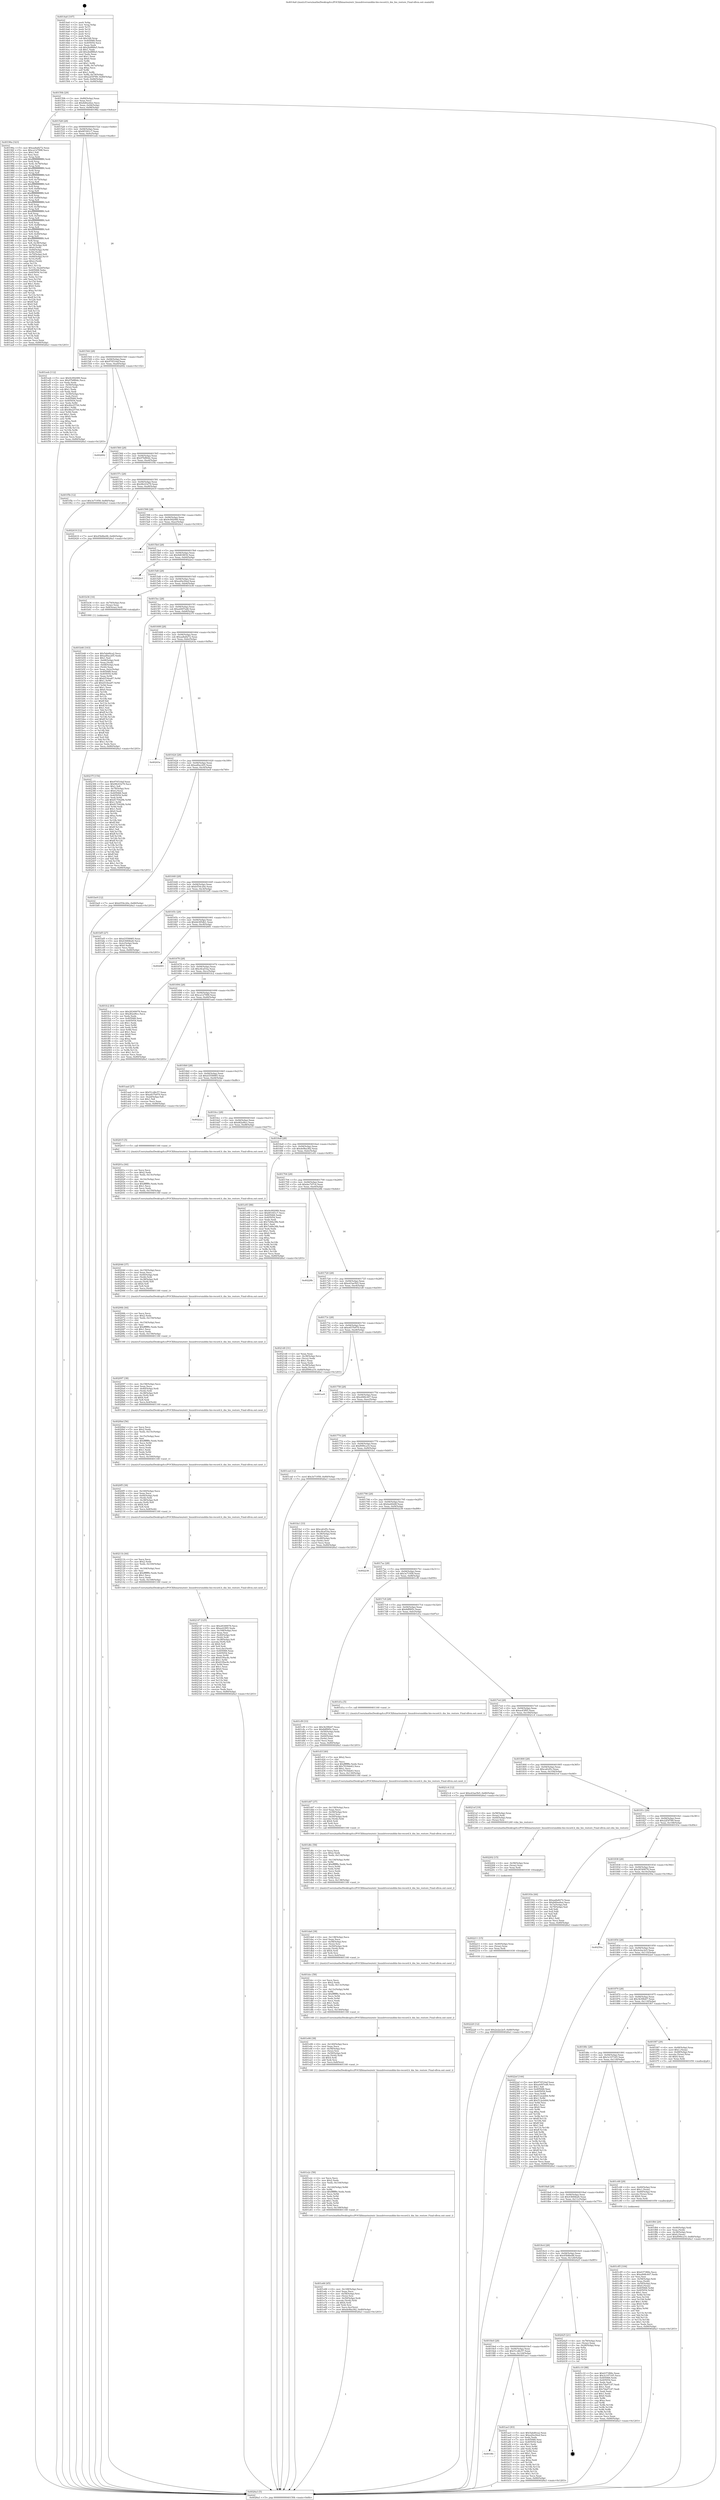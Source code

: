 digraph "0x4014a0" {
  label = "0x4014a0 (/mnt/c/Users/mathe/Desktop/tcc/POCII/binaries/extr_linuxdriversmddm-bio-record.h_dm_bio_restore_Final-ollvm.out::main(0))"
  labelloc = "t"
  node[shape=record]

  Entry [label="",width=0.3,height=0.3,shape=circle,fillcolor=black,style=filled]
  "0x40150b" [label="{
     0x40150b [29]\l
     | [instrs]\l
     &nbsp;&nbsp;0x40150b \<+3\>: mov -0x80(%rbp),%eax\l
     &nbsp;&nbsp;0x40150e \<+2\>: mov %eax,%ecx\l
     &nbsp;&nbsp;0x401510 \<+6\>: sub $0x8d0ee6ee,%ecx\l
     &nbsp;&nbsp;0x401516 \<+6\>: mov %eax,-0x94(%rbp)\l
     &nbsp;&nbsp;0x40151c \<+6\>: mov %ecx,-0x98(%rbp)\l
     &nbsp;&nbsp;0x401522 \<+6\>: je 000000000040196a \<main+0x4ca\>\l
  }"]
  "0x40196a" [label="{
     0x40196a [323]\l
     | [instrs]\l
     &nbsp;&nbsp;0x40196a \<+5\>: mov $0xaa8a8272,%eax\l
     &nbsp;&nbsp;0x40196f \<+5\>: mov $0xca127998,%ecx\l
     &nbsp;&nbsp;0x401974 \<+2\>: mov $0x1,%dl\l
     &nbsp;&nbsp;0x401976 \<+2\>: xor %esi,%esi\l
     &nbsp;&nbsp;0x401978 \<+3\>: mov %rsp,%rdi\l
     &nbsp;&nbsp;0x40197b \<+4\>: add $0xfffffffffffffff0,%rdi\l
     &nbsp;&nbsp;0x40197f \<+3\>: mov %rdi,%rsp\l
     &nbsp;&nbsp;0x401982 \<+4\>: mov %rdi,-0x78(%rbp)\l
     &nbsp;&nbsp;0x401986 \<+3\>: mov %rsp,%rdi\l
     &nbsp;&nbsp;0x401989 \<+4\>: add $0xfffffffffffffff0,%rdi\l
     &nbsp;&nbsp;0x40198d \<+3\>: mov %rdi,%rsp\l
     &nbsp;&nbsp;0x401990 \<+3\>: mov %rsp,%r8\l
     &nbsp;&nbsp;0x401993 \<+4\>: add $0xfffffffffffffff0,%r8\l
     &nbsp;&nbsp;0x401997 \<+3\>: mov %r8,%rsp\l
     &nbsp;&nbsp;0x40199a \<+4\>: mov %r8,-0x70(%rbp)\l
     &nbsp;&nbsp;0x40199e \<+3\>: mov %rsp,%r8\l
     &nbsp;&nbsp;0x4019a1 \<+4\>: add $0xfffffffffffffff0,%r8\l
     &nbsp;&nbsp;0x4019a5 \<+3\>: mov %r8,%rsp\l
     &nbsp;&nbsp;0x4019a8 \<+4\>: mov %r8,-0x68(%rbp)\l
     &nbsp;&nbsp;0x4019ac \<+3\>: mov %rsp,%r8\l
     &nbsp;&nbsp;0x4019af \<+4\>: add $0xfffffffffffffff0,%r8\l
     &nbsp;&nbsp;0x4019b3 \<+3\>: mov %r8,%rsp\l
     &nbsp;&nbsp;0x4019b6 \<+4\>: mov %r8,-0x60(%rbp)\l
     &nbsp;&nbsp;0x4019ba \<+3\>: mov %rsp,%r8\l
     &nbsp;&nbsp;0x4019bd \<+4\>: add $0xfffffffffffffff0,%r8\l
     &nbsp;&nbsp;0x4019c1 \<+3\>: mov %r8,%rsp\l
     &nbsp;&nbsp;0x4019c4 \<+4\>: mov %r8,-0x58(%rbp)\l
     &nbsp;&nbsp;0x4019c8 \<+3\>: mov %rsp,%r8\l
     &nbsp;&nbsp;0x4019cb \<+4\>: add $0xfffffffffffffff0,%r8\l
     &nbsp;&nbsp;0x4019cf \<+3\>: mov %r8,%rsp\l
     &nbsp;&nbsp;0x4019d2 \<+4\>: mov %r8,-0x50(%rbp)\l
     &nbsp;&nbsp;0x4019d6 \<+3\>: mov %rsp,%r8\l
     &nbsp;&nbsp;0x4019d9 \<+4\>: add $0xfffffffffffffff0,%r8\l
     &nbsp;&nbsp;0x4019dd \<+3\>: mov %r8,%rsp\l
     &nbsp;&nbsp;0x4019e0 \<+4\>: mov %r8,-0x48(%rbp)\l
     &nbsp;&nbsp;0x4019e4 \<+3\>: mov %rsp,%r8\l
     &nbsp;&nbsp;0x4019e7 \<+4\>: add $0xfffffffffffffff0,%r8\l
     &nbsp;&nbsp;0x4019eb \<+3\>: mov %r8,%rsp\l
     &nbsp;&nbsp;0x4019ee \<+4\>: mov %r8,-0x40(%rbp)\l
     &nbsp;&nbsp;0x4019f2 \<+3\>: mov %rsp,%r8\l
     &nbsp;&nbsp;0x4019f5 \<+4\>: add $0xfffffffffffffff0,%r8\l
     &nbsp;&nbsp;0x4019f9 \<+3\>: mov %r8,%rsp\l
     &nbsp;&nbsp;0x4019fc \<+4\>: mov %r8,-0x38(%rbp)\l
     &nbsp;&nbsp;0x401a00 \<+4\>: mov -0x78(%rbp),%r8\l
     &nbsp;&nbsp;0x401a04 \<+7\>: movl $0x0,(%r8)\l
     &nbsp;&nbsp;0x401a0b \<+7\>: mov -0x84(%rbp),%r9d\l
     &nbsp;&nbsp;0x401a12 \<+3\>: mov %r9d,(%rdi)\l
     &nbsp;&nbsp;0x401a15 \<+4\>: mov -0x70(%rbp),%r8\l
     &nbsp;&nbsp;0x401a19 \<+7\>: mov -0x90(%rbp),%r10\l
     &nbsp;&nbsp;0x401a20 \<+3\>: mov %r10,(%r8)\l
     &nbsp;&nbsp;0x401a23 \<+3\>: cmpl $0x2,(%rdi)\l
     &nbsp;&nbsp;0x401a26 \<+4\>: setne %r11b\l
     &nbsp;&nbsp;0x401a2a \<+4\>: and $0x1,%r11b\l
     &nbsp;&nbsp;0x401a2e \<+4\>: mov %r11b,-0x2d(%rbp)\l
     &nbsp;&nbsp;0x401a32 \<+7\>: mov 0x405068,%ebx\l
     &nbsp;&nbsp;0x401a39 \<+8\>: mov 0x405054,%r14d\l
     &nbsp;&nbsp;0x401a41 \<+3\>: sub $0x1,%esi\l
     &nbsp;&nbsp;0x401a44 \<+3\>: mov %ebx,%r15d\l
     &nbsp;&nbsp;0x401a47 \<+3\>: add %esi,%r15d\l
     &nbsp;&nbsp;0x401a4a \<+4\>: imul %r15d,%ebx\l
     &nbsp;&nbsp;0x401a4e \<+3\>: and $0x1,%ebx\l
     &nbsp;&nbsp;0x401a51 \<+3\>: cmp $0x0,%ebx\l
     &nbsp;&nbsp;0x401a54 \<+4\>: sete %r11b\l
     &nbsp;&nbsp;0x401a58 \<+4\>: cmp $0xa,%r14d\l
     &nbsp;&nbsp;0x401a5c \<+4\>: setl %r12b\l
     &nbsp;&nbsp;0x401a60 \<+3\>: mov %r11b,%r13b\l
     &nbsp;&nbsp;0x401a63 \<+4\>: xor $0xff,%r13b\l
     &nbsp;&nbsp;0x401a67 \<+3\>: mov %r12b,%sil\l
     &nbsp;&nbsp;0x401a6a \<+4\>: xor $0xff,%sil\l
     &nbsp;&nbsp;0x401a6e \<+3\>: xor $0x0,%dl\l
     &nbsp;&nbsp;0x401a71 \<+3\>: mov %r13b,%dil\l
     &nbsp;&nbsp;0x401a74 \<+4\>: and $0x0,%dil\l
     &nbsp;&nbsp;0x401a78 \<+3\>: and %dl,%r11b\l
     &nbsp;&nbsp;0x401a7b \<+3\>: mov %sil,%r8b\l
     &nbsp;&nbsp;0x401a7e \<+4\>: and $0x0,%r8b\l
     &nbsp;&nbsp;0x401a82 \<+3\>: and %dl,%r12b\l
     &nbsp;&nbsp;0x401a85 \<+3\>: or %r11b,%dil\l
     &nbsp;&nbsp;0x401a88 \<+3\>: or %r12b,%r8b\l
     &nbsp;&nbsp;0x401a8b \<+3\>: xor %r8b,%dil\l
     &nbsp;&nbsp;0x401a8e \<+3\>: or %sil,%r13b\l
     &nbsp;&nbsp;0x401a91 \<+4\>: xor $0xff,%r13b\l
     &nbsp;&nbsp;0x401a95 \<+3\>: or $0x0,%dl\l
     &nbsp;&nbsp;0x401a98 \<+3\>: and %dl,%r13b\l
     &nbsp;&nbsp;0x401a9b \<+3\>: or %r13b,%dil\l
     &nbsp;&nbsp;0x401a9e \<+4\>: test $0x1,%dil\l
     &nbsp;&nbsp;0x401aa2 \<+3\>: cmovne %ecx,%eax\l
     &nbsp;&nbsp;0x401aa5 \<+3\>: mov %eax,-0x80(%rbp)\l
     &nbsp;&nbsp;0x401aa8 \<+5\>: jmp 00000000004026a3 \<main+0x1203\>\l
  }"]
  "0x401528" [label="{
     0x401528 [28]\l
     | [instrs]\l
     &nbsp;&nbsp;0x401528 \<+5\>: jmp 000000000040152d \<main+0x8d\>\l
     &nbsp;&nbsp;0x40152d \<+6\>: mov -0x94(%rbp),%eax\l
     &nbsp;&nbsp;0x401533 \<+5\>: sub $0x8f1001c7,%eax\l
     &nbsp;&nbsp;0x401538 \<+6\>: mov %eax,-0x9c(%rbp)\l
     &nbsp;&nbsp;0x40153e \<+6\>: je 0000000000401eeb \<main+0xa4b\>\l
  }"]
  Exit [label="",width=0.3,height=0.3,shape=circle,fillcolor=black,style=filled,peripheries=2]
  "0x401eeb" [label="{
     0x401eeb [112]\l
     | [instrs]\l
     &nbsp;&nbsp;0x401eeb \<+5\>: mov $0x9c092089,%eax\l
     &nbsp;&nbsp;0x401ef0 \<+5\>: mov $0x97bf80dc,%ecx\l
     &nbsp;&nbsp;0x401ef5 \<+2\>: xor %edx,%edx\l
     &nbsp;&nbsp;0x401ef7 \<+4\>: mov -0x50(%rbp),%rsi\l
     &nbsp;&nbsp;0x401efb \<+2\>: mov (%rsi),%edi\l
     &nbsp;&nbsp;0x401efd \<+3\>: sub $0x1,%edx\l
     &nbsp;&nbsp;0x401f00 \<+2\>: sub %edx,%edi\l
     &nbsp;&nbsp;0x401f02 \<+4\>: mov -0x50(%rbp),%rsi\l
     &nbsp;&nbsp;0x401f06 \<+2\>: mov %edi,(%rsi)\l
     &nbsp;&nbsp;0x401f08 \<+7\>: mov 0x405068,%edx\l
     &nbsp;&nbsp;0x401f0f \<+7\>: mov 0x405054,%edi\l
     &nbsp;&nbsp;0x401f16 \<+3\>: mov %edx,%r8d\l
     &nbsp;&nbsp;0x401f19 \<+7\>: add $0x46e25744,%r8d\l
     &nbsp;&nbsp;0x401f20 \<+4\>: sub $0x1,%r8d\l
     &nbsp;&nbsp;0x401f24 \<+7\>: sub $0x46e25744,%r8d\l
     &nbsp;&nbsp;0x401f2b \<+4\>: imul %r8d,%edx\l
     &nbsp;&nbsp;0x401f2f \<+3\>: and $0x1,%edx\l
     &nbsp;&nbsp;0x401f32 \<+3\>: cmp $0x0,%edx\l
     &nbsp;&nbsp;0x401f35 \<+4\>: sete %r9b\l
     &nbsp;&nbsp;0x401f39 \<+3\>: cmp $0xa,%edi\l
     &nbsp;&nbsp;0x401f3c \<+4\>: setl %r10b\l
     &nbsp;&nbsp;0x401f40 \<+3\>: mov %r9b,%r11b\l
     &nbsp;&nbsp;0x401f43 \<+3\>: and %r10b,%r11b\l
     &nbsp;&nbsp;0x401f46 \<+3\>: xor %r10b,%r9b\l
     &nbsp;&nbsp;0x401f49 \<+3\>: or %r9b,%r11b\l
     &nbsp;&nbsp;0x401f4c \<+4\>: test $0x1,%r11b\l
     &nbsp;&nbsp;0x401f50 \<+3\>: cmovne %ecx,%eax\l
     &nbsp;&nbsp;0x401f53 \<+3\>: mov %eax,-0x80(%rbp)\l
     &nbsp;&nbsp;0x401f56 \<+5\>: jmp 00000000004026a3 \<main+0x1203\>\l
  }"]
  "0x401544" [label="{
     0x401544 [28]\l
     | [instrs]\l
     &nbsp;&nbsp;0x401544 \<+5\>: jmp 0000000000401549 \<main+0xa9\>\l
     &nbsp;&nbsp;0x401549 \<+6\>: mov -0x94(%rbp),%eax\l
     &nbsp;&nbsp;0x40154f \<+5\>: sub $0x974516af,%eax\l
     &nbsp;&nbsp;0x401554 \<+6\>: mov %eax,-0xa0(%rbp)\l
     &nbsp;&nbsp;0x40155a \<+6\>: je 0000000000402692 \<main+0x11f2\>\l
  }"]
  "0x402220" [label="{
     0x402220 [12]\l
     | [instrs]\l
     &nbsp;&nbsp;0x402220 \<+7\>: movl $0x2e2ac2e5,-0x80(%rbp)\l
     &nbsp;&nbsp;0x402227 \<+5\>: jmp 00000000004026a3 \<main+0x1203\>\l
  }"]
  "0x402692" [label="{
     0x402692\l
  }", style=dashed]
  "0x401560" [label="{
     0x401560 [28]\l
     | [instrs]\l
     &nbsp;&nbsp;0x401560 \<+5\>: jmp 0000000000401565 \<main+0xc5\>\l
     &nbsp;&nbsp;0x401565 \<+6\>: mov -0x94(%rbp),%eax\l
     &nbsp;&nbsp;0x40156b \<+5\>: sub $0x97bf80dc,%eax\l
     &nbsp;&nbsp;0x401570 \<+6\>: mov %eax,-0xa4(%rbp)\l
     &nbsp;&nbsp;0x401576 \<+6\>: je 0000000000401f5b \<main+0xabb\>\l
  }"]
  "0x402211" [label="{
     0x402211 [15]\l
     | [instrs]\l
     &nbsp;&nbsp;0x402211 \<+4\>: mov -0x40(%rbp),%rax\l
     &nbsp;&nbsp;0x402215 \<+3\>: mov (%rax),%rax\l
     &nbsp;&nbsp;0x402218 \<+3\>: mov %rax,%rdi\l
     &nbsp;&nbsp;0x40221b \<+5\>: call 0000000000401030 \<free@plt\>\l
     | [calls]\l
     &nbsp;&nbsp;0x401030 \{1\} (unknown)\l
  }"]
  "0x401f5b" [label="{
     0x401f5b [12]\l
     | [instrs]\l
     &nbsp;&nbsp;0x401f5b \<+7\>: movl $0x3e71958,-0x80(%rbp)\l
     &nbsp;&nbsp;0x401f62 \<+5\>: jmp 00000000004026a3 \<main+0x1203\>\l
  }"]
  "0x40157c" [label="{
     0x40157c [28]\l
     | [instrs]\l
     &nbsp;&nbsp;0x40157c \<+5\>: jmp 0000000000401581 \<main+0xe1\>\l
     &nbsp;&nbsp;0x401581 \<+6\>: mov -0x94(%rbp),%eax\l
     &nbsp;&nbsp;0x401587 \<+5\>: sub $0x98c03279,%eax\l
     &nbsp;&nbsp;0x40158c \<+6\>: mov %eax,-0xa8(%rbp)\l
     &nbsp;&nbsp;0x401592 \<+6\>: je 0000000000402419 \<main+0xf79\>\l
  }"]
  "0x402202" [label="{
     0x402202 [15]\l
     | [instrs]\l
     &nbsp;&nbsp;0x402202 \<+4\>: mov -0x58(%rbp),%rax\l
     &nbsp;&nbsp;0x402206 \<+3\>: mov (%rax),%rax\l
     &nbsp;&nbsp;0x402209 \<+3\>: mov %rax,%rdi\l
     &nbsp;&nbsp;0x40220c \<+5\>: call 0000000000401030 \<free@plt\>\l
     | [calls]\l
     &nbsp;&nbsp;0x401030 \{1\} (unknown)\l
  }"]
  "0x402419" [label="{
     0x402419 [12]\l
     | [instrs]\l
     &nbsp;&nbsp;0x402419 \<+7\>: movl $0x45b8be98,-0x80(%rbp)\l
     &nbsp;&nbsp;0x402420 \<+5\>: jmp 00000000004026a3 \<main+0x1203\>\l
  }"]
  "0x401598" [label="{
     0x401598 [28]\l
     | [instrs]\l
     &nbsp;&nbsp;0x401598 \<+5\>: jmp 000000000040159d \<main+0xfd\>\l
     &nbsp;&nbsp;0x40159d \<+6\>: mov -0x94(%rbp),%eax\l
     &nbsp;&nbsp;0x4015a3 \<+5\>: sub $0x9c092089,%eax\l
     &nbsp;&nbsp;0x4015a8 \<+6\>: mov %eax,-0xac(%rbp)\l
     &nbsp;&nbsp;0x4015ae \<+6\>: je 00000000004024e3 \<main+0x1043\>\l
  }"]
  "0x402147" [label="{
     0x402147 [125]\l
     | [instrs]\l
     &nbsp;&nbsp;0x402147 \<+5\>: mov $0x28349078,%ecx\l
     &nbsp;&nbsp;0x40214c \<+5\>: mov $0xac63f95,%edx\l
     &nbsp;&nbsp;0x402151 \<+6\>: mov -0x168(%rbp),%esi\l
     &nbsp;&nbsp;0x402157 \<+3\>: imul %eax,%esi\l
     &nbsp;&nbsp;0x40215a \<+4\>: mov -0x40(%rbp),%rdi\l
     &nbsp;&nbsp;0x40215e \<+3\>: mov (%rdi),%rdi\l
     &nbsp;&nbsp;0x402161 \<+4\>: mov -0x38(%rbp),%r8\l
     &nbsp;&nbsp;0x402165 \<+3\>: movslq (%r8),%r8\l
     &nbsp;&nbsp;0x402168 \<+4\>: shl $0x4,%r8\l
     &nbsp;&nbsp;0x40216c \<+3\>: add %r8,%rdi\l
     &nbsp;&nbsp;0x40216f \<+3\>: mov %esi,0xc(%rdi)\l
     &nbsp;&nbsp;0x402172 \<+7\>: mov 0x405068,%eax\l
     &nbsp;&nbsp;0x402179 \<+7\>: mov 0x405054,%esi\l
     &nbsp;&nbsp;0x402180 \<+3\>: mov %eax,%r9d\l
     &nbsp;&nbsp;0x402183 \<+7\>: add $0x61f0ac8c,%r9d\l
     &nbsp;&nbsp;0x40218a \<+4\>: sub $0x1,%r9d\l
     &nbsp;&nbsp;0x40218e \<+7\>: sub $0x61f0ac8c,%r9d\l
     &nbsp;&nbsp;0x402195 \<+4\>: imul %r9d,%eax\l
     &nbsp;&nbsp;0x402199 \<+3\>: and $0x1,%eax\l
     &nbsp;&nbsp;0x40219c \<+3\>: cmp $0x0,%eax\l
     &nbsp;&nbsp;0x40219f \<+4\>: sete %r10b\l
     &nbsp;&nbsp;0x4021a3 \<+3\>: cmp $0xa,%esi\l
     &nbsp;&nbsp;0x4021a6 \<+4\>: setl %r11b\l
     &nbsp;&nbsp;0x4021aa \<+3\>: mov %r10b,%bl\l
     &nbsp;&nbsp;0x4021ad \<+3\>: and %r11b,%bl\l
     &nbsp;&nbsp;0x4021b0 \<+3\>: xor %r11b,%r10b\l
     &nbsp;&nbsp;0x4021b3 \<+3\>: or %r10b,%bl\l
     &nbsp;&nbsp;0x4021b6 \<+3\>: test $0x1,%bl\l
     &nbsp;&nbsp;0x4021b9 \<+3\>: cmovne %edx,%ecx\l
     &nbsp;&nbsp;0x4021bc \<+3\>: mov %ecx,-0x80(%rbp)\l
     &nbsp;&nbsp;0x4021bf \<+5\>: jmp 00000000004026a3 \<main+0x1203\>\l
  }"]
  "0x4024e3" [label="{
     0x4024e3\l
  }", style=dashed]
  "0x4015b4" [label="{
     0x4015b4 [28]\l
     | [instrs]\l
     &nbsp;&nbsp;0x4015b4 \<+5\>: jmp 00000000004015b9 \<main+0x119\>\l
     &nbsp;&nbsp;0x4015b9 \<+6\>: mov -0x94(%rbp),%eax\l
     &nbsp;&nbsp;0x4015bf \<+5\>: sub $0x9d638f34,%eax\l
     &nbsp;&nbsp;0x4015c4 \<+6\>: mov %eax,-0xb0(%rbp)\l
     &nbsp;&nbsp;0x4015ca \<+6\>: je 00000000004022e3 \<main+0xe43\>\l
  }"]
  "0x40211b" [label="{
     0x40211b [44]\l
     | [instrs]\l
     &nbsp;&nbsp;0x40211b \<+2\>: xor %ecx,%ecx\l
     &nbsp;&nbsp;0x40211d \<+5\>: mov $0x2,%edx\l
     &nbsp;&nbsp;0x402122 \<+6\>: mov %edx,-0x164(%rbp)\l
     &nbsp;&nbsp;0x402128 \<+1\>: cltd\l
     &nbsp;&nbsp;0x402129 \<+6\>: mov -0x164(%rbp),%esi\l
     &nbsp;&nbsp;0x40212f \<+2\>: idiv %esi\l
     &nbsp;&nbsp;0x402131 \<+6\>: imul $0xfffffffe,%edx,%edx\l
     &nbsp;&nbsp;0x402137 \<+3\>: sub $0x1,%ecx\l
     &nbsp;&nbsp;0x40213a \<+2\>: sub %ecx,%edx\l
     &nbsp;&nbsp;0x40213c \<+6\>: mov %edx,-0x168(%rbp)\l
     &nbsp;&nbsp;0x402142 \<+5\>: call 0000000000401160 \<next_i\>\l
     | [calls]\l
     &nbsp;&nbsp;0x401160 \{1\} (/mnt/c/Users/mathe/Desktop/tcc/POCII/binaries/extr_linuxdriversmddm-bio-record.h_dm_bio_restore_Final-ollvm.out::next_i)\l
  }"]
  "0x4022e3" [label="{
     0x4022e3\l
  }", style=dashed]
  "0x4015d0" [label="{
     0x4015d0 [28]\l
     | [instrs]\l
     &nbsp;&nbsp;0x4015d0 \<+5\>: jmp 00000000004015d5 \<main+0x135\>\l
     &nbsp;&nbsp;0x4015d5 \<+6\>: mov -0x94(%rbp),%eax\l
     &nbsp;&nbsp;0x4015db \<+5\>: sub $0xa20a30ed,%eax\l
     &nbsp;&nbsp;0x4015e0 \<+6\>: mov %eax,-0xb4(%rbp)\l
     &nbsp;&nbsp;0x4015e6 \<+6\>: je 0000000000401b36 \<main+0x696\>\l
  }"]
  "0x4020f5" [label="{
     0x4020f5 [38]\l
     | [instrs]\l
     &nbsp;&nbsp;0x4020f5 \<+6\>: mov -0x160(%rbp),%ecx\l
     &nbsp;&nbsp;0x4020fb \<+3\>: imul %eax,%ecx\l
     &nbsp;&nbsp;0x4020fe \<+4\>: mov -0x40(%rbp),%rdi\l
     &nbsp;&nbsp;0x402102 \<+3\>: mov (%rdi),%rdi\l
     &nbsp;&nbsp;0x402105 \<+4\>: mov -0x38(%rbp),%r8\l
     &nbsp;&nbsp;0x402109 \<+3\>: movslq (%r8),%r8\l
     &nbsp;&nbsp;0x40210c \<+4\>: shl $0x4,%r8\l
     &nbsp;&nbsp;0x402110 \<+3\>: add %r8,%rdi\l
     &nbsp;&nbsp;0x402113 \<+3\>: mov %ecx,0x8(%rdi)\l
     &nbsp;&nbsp;0x402116 \<+5\>: call 0000000000401160 \<next_i\>\l
     | [calls]\l
     &nbsp;&nbsp;0x401160 \{1\} (/mnt/c/Users/mathe/Desktop/tcc/POCII/binaries/extr_linuxdriversmddm-bio-record.h_dm_bio_restore_Final-ollvm.out::next_i)\l
  }"]
  "0x401b36" [label="{
     0x401b36 [16]\l
     | [instrs]\l
     &nbsp;&nbsp;0x401b36 \<+4\>: mov -0x70(%rbp),%rax\l
     &nbsp;&nbsp;0x401b3a \<+3\>: mov (%rax),%rax\l
     &nbsp;&nbsp;0x401b3d \<+4\>: mov 0x8(%rax),%rdi\l
     &nbsp;&nbsp;0x401b41 \<+5\>: call 0000000000401060 \<atoi@plt\>\l
     | [calls]\l
     &nbsp;&nbsp;0x401060 \{1\} (unknown)\l
  }"]
  "0x4015ec" [label="{
     0x4015ec [28]\l
     | [instrs]\l
     &nbsp;&nbsp;0x4015ec \<+5\>: jmp 00000000004015f1 \<main+0x151\>\l
     &nbsp;&nbsp;0x4015f1 \<+6\>: mov -0x94(%rbp),%eax\l
     &nbsp;&nbsp;0x4015f7 \<+5\>: sub $0xa4497ed6,%eax\l
     &nbsp;&nbsp;0x4015fc \<+6\>: mov %eax,-0xb8(%rbp)\l
     &nbsp;&nbsp;0x401602 \<+6\>: je 000000000040237f \<main+0xedf\>\l
  }"]
  "0x4020bd" [label="{
     0x4020bd [56]\l
     | [instrs]\l
     &nbsp;&nbsp;0x4020bd \<+2\>: xor %ecx,%ecx\l
     &nbsp;&nbsp;0x4020bf \<+5\>: mov $0x2,%edx\l
     &nbsp;&nbsp;0x4020c4 \<+6\>: mov %edx,-0x15c(%rbp)\l
     &nbsp;&nbsp;0x4020ca \<+1\>: cltd\l
     &nbsp;&nbsp;0x4020cb \<+6\>: mov -0x15c(%rbp),%esi\l
     &nbsp;&nbsp;0x4020d1 \<+2\>: idiv %esi\l
     &nbsp;&nbsp;0x4020d3 \<+6\>: imul $0xfffffffe,%edx,%edx\l
     &nbsp;&nbsp;0x4020d9 \<+3\>: mov %ecx,%r9d\l
     &nbsp;&nbsp;0x4020dc \<+3\>: sub %edx,%r9d\l
     &nbsp;&nbsp;0x4020df \<+2\>: mov %ecx,%edx\l
     &nbsp;&nbsp;0x4020e1 \<+3\>: sub $0x1,%edx\l
     &nbsp;&nbsp;0x4020e4 \<+3\>: add %edx,%r9d\l
     &nbsp;&nbsp;0x4020e7 \<+3\>: sub %r9d,%ecx\l
     &nbsp;&nbsp;0x4020ea \<+6\>: mov %ecx,-0x160(%rbp)\l
     &nbsp;&nbsp;0x4020f0 \<+5\>: call 0000000000401160 \<next_i\>\l
     | [calls]\l
     &nbsp;&nbsp;0x401160 \{1\} (/mnt/c/Users/mathe/Desktop/tcc/POCII/binaries/extr_linuxdriversmddm-bio-record.h_dm_bio_restore_Final-ollvm.out::next_i)\l
  }"]
  "0x40237f" [label="{
     0x40237f [154]\l
     | [instrs]\l
     &nbsp;&nbsp;0x40237f \<+5\>: mov $0x974516af,%eax\l
     &nbsp;&nbsp;0x402384 \<+5\>: mov $0x98c03279,%ecx\l
     &nbsp;&nbsp;0x402389 \<+2\>: mov $0x1,%dl\l
     &nbsp;&nbsp;0x40238b \<+4\>: mov -0x78(%rbp),%rsi\l
     &nbsp;&nbsp;0x40238f \<+6\>: movl $0x0,(%rsi)\l
     &nbsp;&nbsp;0x402395 \<+7\>: mov 0x405068,%edi\l
     &nbsp;&nbsp;0x40239c \<+8\>: mov 0x405054,%r8d\l
     &nbsp;&nbsp;0x4023a4 \<+3\>: mov %edi,%r9d\l
     &nbsp;&nbsp;0x4023a7 \<+7\>: add $0x8170429b,%r9d\l
     &nbsp;&nbsp;0x4023ae \<+4\>: sub $0x1,%r9d\l
     &nbsp;&nbsp;0x4023b2 \<+7\>: sub $0x8170429b,%r9d\l
     &nbsp;&nbsp;0x4023b9 \<+4\>: imul %r9d,%edi\l
     &nbsp;&nbsp;0x4023bd \<+3\>: and $0x1,%edi\l
     &nbsp;&nbsp;0x4023c0 \<+3\>: cmp $0x0,%edi\l
     &nbsp;&nbsp;0x4023c3 \<+4\>: sete %r10b\l
     &nbsp;&nbsp;0x4023c7 \<+4\>: cmp $0xa,%r8d\l
     &nbsp;&nbsp;0x4023cb \<+4\>: setl %r11b\l
     &nbsp;&nbsp;0x4023cf \<+3\>: mov %r10b,%bl\l
     &nbsp;&nbsp;0x4023d2 \<+3\>: xor $0xff,%bl\l
     &nbsp;&nbsp;0x4023d5 \<+3\>: mov %r11b,%r14b\l
     &nbsp;&nbsp;0x4023d8 \<+4\>: xor $0xff,%r14b\l
     &nbsp;&nbsp;0x4023dc \<+3\>: xor $0x1,%dl\l
     &nbsp;&nbsp;0x4023df \<+3\>: mov %bl,%r15b\l
     &nbsp;&nbsp;0x4023e2 \<+4\>: and $0xff,%r15b\l
     &nbsp;&nbsp;0x4023e6 \<+3\>: and %dl,%r10b\l
     &nbsp;&nbsp;0x4023e9 \<+3\>: mov %r14b,%r12b\l
     &nbsp;&nbsp;0x4023ec \<+4\>: and $0xff,%r12b\l
     &nbsp;&nbsp;0x4023f0 \<+3\>: and %dl,%r11b\l
     &nbsp;&nbsp;0x4023f3 \<+3\>: or %r10b,%r15b\l
     &nbsp;&nbsp;0x4023f6 \<+3\>: or %r11b,%r12b\l
     &nbsp;&nbsp;0x4023f9 \<+3\>: xor %r12b,%r15b\l
     &nbsp;&nbsp;0x4023fc \<+3\>: or %r14b,%bl\l
     &nbsp;&nbsp;0x4023ff \<+3\>: xor $0xff,%bl\l
     &nbsp;&nbsp;0x402402 \<+3\>: or $0x1,%dl\l
     &nbsp;&nbsp;0x402405 \<+2\>: and %dl,%bl\l
     &nbsp;&nbsp;0x402407 \<+3\>: or %bl,%r15b\l
     &nbsp;&nbsp;0x40240a \<+4\>: test $0x1,%r15b\l
     &nbsp;&nbsp;0x40240e \<+3\>: cmovne %ecx,%eax\l
     &nbsp;&nbsp;0x402411 \<+3\>: mov %eax,-0x80(%rbp)\l
     &nbsp;&nbsp;0x402414 \<+5\>: jmp 00000000004026a3 \<main+0x1203\>\l
  }"]
  "0x401608" [label="{
     0x401608 [28]\l
     | [instrs]\l
     &nbsp;&nbsp;0x401608 \<+5\>: jmp 000000000040160d \<main+0x16d\>\l
     &nbsp;&nbsp;0x40160d \<+6\>: mov -0x94(%rbp),%eax\l
     &nbsp;&nbsp;0x401613 \<+5\>: sub $0xaa8a8272,%eax\l
     &nbsp;&nbsp;0x401618 \<+6\>: mov %eax,-0xbc(%rbp)\l
     &nbsp;&nbsp;0x40161e \<+6\>: je 000000000040243a \<main+0xf9a\>\l
  }"]
  "0x402097" [label="{
     0x402097 [38]\l
     | [instrs]\l
     &nbsp;&nbsp;0x402097 \<+6\>: mov -0x158(%rbp),%ecx\l
     &nbsp;&nbsp;0x40209d \<+3\>: imul %eax,%ecx\l
     &nbsp;&nbsp;0x4020a0 \<+4\>: mov -0x40(%rbp),%rdi\l
     &nbsp;&nbsp;0x4020a4 \<+3\>: mov (%rdi),%rdi\l
     &nbsp;&nbsp;0x4020a7 \<+4\>: mov -0x38(%rbp),%r8\l
     &nbsp;&nbsp;0x4020ab \<+3\>: movslq (%r8),%r8\l
     &nbsp;&nbsp;0x4020ae \<+4\>: shl $0x4,%r8\l
     &nbsp;&nbsp;0x4020b2 \<+3\>: add %r8,%rdi\l
     &nbsp;&nbsp;0x4020b5 \<+3\>: mov %ecx,0x4(%rdi)\l
     &nbsp;&nbsp;0x4020b8 \<+5\>: call 0000000000401160 \<next_i\>\l
     | [calls]\l
     &nbsp;&nbsp;0x401160 \{1\} (/mnt/c/Users/mathe/Desktop/tcc/POCII/binaries/extr_linuxdriversmddm-bio-record.h_dm_bio_restore_Final-ollvm.out::next_i)\l
  }"]
  "0x40243a" [label="{
     0x40243a\l
  }", style=dashed]
  "0x401624" [label="{
     0x401624 [28]\l
     | [instrs]\l
     &nbsp;&nbsp;0x401624 \<+5\>: jmp 0000000000401629 \<main+0x189\>\l
     &nbsp;&nbsp;0x401629 \<+6\>: mov -0x94(%rbp),%eax\l
     &nbsp;&nbsp;0x40162f \<+5\>: sub $0xad0ac205,%eax\l
     &nbsp;&nbsp;0x401634 \<+6\>: mov %eax,-0xc0(%rbp)\l
     &nbsp;&nbsp;0x40163a \<+6\>: je 0000000000401be9 \<main+0x749\>\l
  }"]
  "0x40206b" [label="{
     0x40206b [44]\l
     | [instrs]\l
     &nbsp;&nbsp;0x40206b \<+2\>: xor %ecx,%ecx\l
     &nbsp;&nbsp;0x40206d \<+5\>: mov $0x2,%edx\l
     &nbsp;&nbsp;0x402072 \<+6\>: mov %edx,-0x154(%rbp)\l
     &nbsp;&nbsp;0x402078 \<+1\>: cltd\l
     &nbsp;&nbsp;0x402079 \<+6\>: mov -0x154(%rbp),%esi\l
     &nbsp;&nbsp;0x40207f \<+2\>: idiv %esi\l
     &nbsp;&nbsp;0x402081 \<+6\>: imul $0xfffffffe,%edx,%edx\l
     &nbsp;&nbsp;0x402087 \<+3\>: sub $0x1,%ecx\l
     &nbsp;&nbsp;0x40208a \<+2\>: sub %ecx,%edx\l
     &nbsp;&nbsp;0x40208c \<+6\>: mov %edx,-0x158(%rbp)\l
     &nbsp;&nbsp;0x402092 \<+5\>: call 0000000000401160 \<next_i\>\l
     | [calls]\l
     &nbsp;&nbsp;0x401160 \{1\} (/mnt/c/Users/mathe/Desktop/tcc/POCII/binaries/extr_linuxdriversmddm-bio-record.h_dm_bio_restore_Final-ollvm.out::next_i)\l
  }"]
  "0x401be9" [label="{
     0x401be9 [12]\l
     | [instrs]\l
     &nbsp;&nbsp;0x401be9 \<+7\>: movl $0xb554c20e,-0x80(%rbp)\l
     &nbsp;&nbsp;0x401bf0 \<+5\>: jmp 00000000004026a3 \<main+0x1203\>\l
  }"]
  "0x401640" [label="{
     0x401640 [28]\l
     | [instrs]\l
     &nbsp;&nbsp;0x401640 \<+5\>: jmp 0000000000401645 \<main+0x1a5\>\l
     &nbsp;&nbsp;0x401645 \<+6\>: mov -0x94(%rbp),%eax\l
     &nbsp;&nbsp;0x40164b \<+5\>: sub $0xb554c20e,%eax\l
     &nbsp;&nbsp;0x401650 \<+6\>: mov %eax,-0xc4(%rbp)\l
     &nbsp;&nbsp;0x401656 \<+6\>: je 0000000000401bf5 \<main+0x755\>\l
  }"]
  "0x402046" [label="{
     0x402046 [37]\l
     | [instrs]\l
     &nbsp;&nbsp;0x402046 \<+6\>: mov -0x150(%rbp),%ecx\l
     &nbsp;&nbsp;0x40204c \<+3\>: imul %eax,%ecx\l
     &nbsp;&nbsp;0x40204f \<+4\>: mov -0x40(%rbp),%rdi\l
     &nbsp;&nbsp;0x402053 \<+3\>: mov (%rdi),%rdi\l
     &nbsp;&nbsp;0x402056 \<+4\>: mov -0x38(%rbp),%r8\l
     &nbsp;&nbsp;0x40205a \<+3\>: movslq (%r8),%r8\l
     &nbsp;&nbsp;0x40205d \<+4\>: shl $0x4,%r8\l
     &nbsp;&nbsp;0x402061 \<+3\>: add %r8,%rdi\l
     &nbsp;&nbsp;0x402064 \<+2\>: mov %ecx,(%rdi)\l
     &nbsp;&nbsp;0x402066 \<+5\>: call 0000000000401160 \<next_i\>\l
     | [calls]\l
     &nbsp;&nbsp;0x401160 \{1\} (/mnt/c/Users/mathe/Desktop/tcc/POCII/binaries/extr_linuxdriversmddm-bio-record.h_dm_bio_restore_Final-ollvm.out::next_i)\l
  }"]
  "0x401bf5" [label="{
     0x401bf5 [27]\l
     | [instrs]\l
     &nbsp;&nbsp;0x401bf5 \<+5\>: mov $0xd3558985,%eax\l
     &nbsp;&nbsp;0x401bfa \<+5\>: mov $0x43684b26,%ecx\l
     &nbsp;&nbsp;0x401bff \<+3\>: mov -0x2c(%rbp),%edx\l
     &nbsp;&nbsp;0x401c02 \<+3\>: cmp $0x0,%edx\l
     &nbsp;&nbsp;0x401c05 \<+3\>: cmove %ecx,%eax\l
     &nbsp;&nbsp;0x401c08 \<+3\>: mov %eax,-0x80(%rbp)\l
     &nbsp;&nbsp;0x401c0b \<+5\>: jmp 00000000004026a3 \<main+0x1203\>\l
  }"]
  "0x40165c" [label="{
     0x40165c [28]\l
     | [instrs]\l
     &nbsp;&nbsp;0x40165c \<+5\>: jmp 0000000000401661 \<main+0x1c1\>\l
     &nbsp;&nbsp;0x401661 \<+6\>: mov -0x94(%rbp),%eax\l
     &nbsp;&nbsp;0x401667 \<+5\>: sub $0xbb385db1,%eax\l
     &nbsp;&nbsp;0x40166c \<+6\>: mov %eax,-0xc8(%rbp)\l
     &nbsp;&nbsp;0x401672 \<+6\>: je 0000000000402681 \<main+0x11e1\>\l
  }"]
  "0x40201a" [label="{
     0x40201a [44]\l
     | [instrs]\l
     &nbsp;&nbsp;0x40201a \<+2\>: xor %ecx,%ecx\l
     &nbsp;&nbsp;0x40201c \<+5\>: mov $0x2,%edx\l
     &nbsp;&nbsp;0x402021 \<+6\>: mov %edx,-0x14c(%rbp)\l
     &nbsp;&nbsp;0x402027 \<+1\>: cltd\l
     &nbsp;&nbsp;0x402028 \<+6\>: mov -0x14c(%rbp),%esi\l
     &nbsp;&nbsp;0x40202e \<+2\>: idiv %esi\l
     &nbsp;&nbsp;0x402030 \<+6\>: imul $0xfffffffe,%edx,%edx\l
     &nbsp;&nbsp;0x402036 \<+3\>: sub $0x1,%ecx\l
     &nbsp;&nbsp;0x402039 \<+2\>: sub %ecx,%edx\l
     &nbsp;&nbsp;0x40203b \<+6\>: mov %edx,-0x150(%rbp)\l
     &nbsp;&nbsp;0x402041 \<+5\>: call 0000000000401160 \<next_i\>\l
     | [calls]\l
     &nbsp;&nbsp;0x401160 \{1\} (/mnt/c/Users/mathe/Desktop/tcc/POCII/binaries/extr_linuxdriversmddm-bio-record.h_dm_bio_restore_Final-ollvm.out::next_i)\l
  }"]
  "0x402681" [label="{
     0x402681\l
  }", style=dashed]
  "0x401678" [label="{
     0x401678 [28]\l
     | [instrs]\l
     &nbsp;&nbsp;0x401678 \<+5\>: jmp 000000000040167d \<main+0x1dd\>\l
     &nbsp;&nbsp;0x40167d \<+6\>: mov -0x94(%rbp),%eax\l
     &nbsp;&nbsp;0x401683 \<+5\>: sub $0xc8caf1ba,%eax\l
     &nbsp;&nbsp;0x401688 \<+6\>: mov %eax,-0xcc(%rbp)\l
     &nbsp;&nbsp;0x40168e \<+6\>: je 0000000000401fc2 \<main+0xb22\>\l
  }"]
  "0x401f84" [label="{
     0x401f84 [29]\l
     | [instrs]\l
     &nbsp;&nbsp;0x401f84 \<+4\>: mov -0x40(%rbp),%rdi\l
     &nbsp;&nbsp;0x401f88 \<+3\>: mov %rax,(%rdi)\l
     &nbsp;&nbsp;0x401f8b \<+4\>: mov -0x38(%rbp),%rax\l
     &nbsp;&nbsp;0x401f8f \<+6\>: movl $0x0,(%rax)\l
     &nbsp;&nbsp;0x401f95 \<+7\>: movl $0xf099ca10,-0x80(%rbp)\l
     &nbsp;&nbsp;0x401f9c \<+5\>: jmp 00000000004026a3 \<main+0x1203\>\l
  }"]
  "0x401fc2" [label="{
     0x401fc2 [83]\l
     | [instrs]\l
     &nbsp;&nbsp;0x401fc2 \<+5\>: mov $0x28349078,%eax\l
     &nbsp;&nbsp;0x401fc7 \<+5\>: mov $0xd62ef6cc,%ecx\l
     &nbsp;&nbsp;0x401fcc \<+2\>: xor %edx,%edx\l
     &nbsp;&nbsp;0x401fce \<+7\>: mov 0x405068,%esi\l
     &nbsp;&nbsp;0x401fd5 \<+7\>: mov 0x405054,%edi\l
     &nbsp;&nbsp;0x401fdc \<+3\>: sub $0x1,%edx\l
     &nbsp;&nbsp;0x401fdf \<+3\>: mov %esi,%r8d\l
     &nbsp;&nbsp;0x401fe2 \<+3\>: add %edx,%r8d\l
     &nbsp;&nbsp;0x401fe5 \<+4\>: imul %r8d,%esi\l
     &nbsp;&nbsp;0x401fe9 \<+3\>: and $0x1,%esi\l
     &nbsp;&nbsp;0x401fec \<+3\>: cmp $0x0,%esi\l
     &nbsp;&nbsp;0x401fef \<+4\>: sete %r9b\l
     &nbsp;&nbsp;0x401ff3 \<+3\>: cmp $0xa,%edi\l
     &nbsp;&nbsp;0x401ff6 \<+4\>: setl %r10b\l
     &nbsp;&nbsp;0x401ffa \<+3\>: mov %r9b,%r11b\l
     &nbsp;&nbsp;0x401ffd \<+3\>: and %r10b,%r11b\l
     &nbsp;&nbsp;0x402000 \<+3\>: xor %r10b,%r9b\l
     &nbsp;&nbsp;0x402003 \<+3\>: or %r9b,%r11b\l
     &nbsp;&nbsp;0x402006 \<+4\>: test $0x1,%r11b\l
     &nbsp;&nbsp;0x40200a \<+3\>: cmovne %ecx,%eax\l
     &nbsp;&nbsp;0x40200d \<+3\>: mov %eax,-0x80(%rbp)\l
     &nbsp;&nbsp;0x402010 \<+5\>: jmp 00000000004026a3 \<main+0x1203\>\l
  }"]
  "0x401694" [label="{
     0x401694 [28]\l
     | [instrs]\l
     &nbsp;&nbsp;0x401694 \<+5\>: jmp 0000000000401699 \<main+0x1f9\>\l
     &nbsp;&nbsp;0x401699 \<+6\>: mov -0x94(%rbp),%eax\l
     &nbsp;&nbsp;0x40169f \<+5\>: sub $0xca127998,%eax\l
     &nbsp;&nbsp;0x4016a4 \<+6\>: mov %eax,-0xd0(%rbp)\l
     &nbsp;&nbsp;0x4016aa \<+6\>: je 0000000000401aad \<main+0x60d\>\l
  }"]
  "0x401e66" [label="{
     0x401e66 [45]\l
     | [instrs]\l
     &nbsp;&nbsp;0x401e66 \<+6\>: mov -0x148(%rbp),%ecx\l
     &nbsp;&nbsp;0x401e6c \<+3\>: imul %eax,%ecx\l
     &nbsp;&nbsp;0x401e6f \<+4\>: mov -0x58(%rbp),%rsi\l
     &nbsp;&nbsp;0x401e73 \<+3\>: mov (%rsi),%rsi\l
     &nbsp;&nbsp;0x401e76 \<+4\>: mov -0x50(%rbp),%rdi\l
     &nbsp;&nbsp;0x401e7a \<+3\>: movslq (%rdi),%rdi\l
     &nbsp;&nbsp;0x401e7d \<+4\>: shl $0x4,%rdi\l
     &nbsp;&nbsp;0x401e81 \<+3\>: add %rdi,%rsi\l
     &nbsp;&nbsp;0x401e84 \<+3\>: mov %ecx,0xc(%rsi)\l
     &nbsp;&nbsp;0x401e87 \<+7\>: movl $0xde9ba382,-0x80(%rbp)\l
     &nbsp;&nbsp;0x401e8e \<+5\>: jmp 00000000004026a3 \<main+0x1203\>\l
  }"]
  "0x401aad" [label="{
     0x401aad [27]\l
     | [instrs]\l
     &nbsp;&nbsp;0x401aad \<+5\>: mov $0x51cd6c57,%eax\l
     &nbsp;&nbsp;0x401ab2 \<+5\>: mov $0xe837b979,%ecx\l
     &nbsp;&nbsp;0x401ab7 \<+3\>: mov -0x2d(%rbp),%dl\l
     &nbsp;&nbsp;0x401aba \<+3\>: test $0x1,%dl\l
     &nbsp;&nbsp;0x401abd \<+3\>: cmovne %ecx,%eax\l
     &nbsp;&nbsp;0x401ac0 \<+3\>: mov %eax,-0x80(%rbp)\l
     &nbsp;&nbsp;0x401ac3 \<+5\>: jmp 00000000004026a3 \<main+0x1203\>\l
  }"]
  "0x4016b0" [label="{
     0x4016b0 [28]\l
     | [instrs]\l
     &nbsp;&nbsp;0x4016b0 \<+5\>: jmp 00000000004016b5 \<main+0x215\>\l
     &nbsp;&nbsp;0x4016b5 \<+6\>: mov -0x94(%rbp),%eax\l
     &nbsp;&nbsp;0x4016bb \<+5\>: sub $0xd3558985,%eax\l
     &nbsp;&nbsp;0x4016c0 \<+6\>: mov %eax,-0xd4(%rbp)\l
     &nbsp;&nbsp;0x4016c6 \<+6\>: je 000000000040222c \<main+0xd8c\>\l
  }"]
  "0x401e2c" [label="{
     0x401e2c [58]\l
     | [instrs]\l
     &nbsp;&nbsp;0x401e2c \<+2\>: xor %ecx,%ecx\l
     &nbsp;&nbsp;0x401e2e \<+5\>: mov $0x2,%edx\l
     &nbsp;&nbsp;0x401e33 \<+6\>: mov %edx,-0x144(%rbp)\l
     &nbsp;&nbsp;0x401e39 \<+1\>: cltd\l
     &nbsp;&nbsp;0x401e3a \<+7\>: mov -0x144(%rbp),%r8d\l
     &nbsp;&nbsp;0x401e41 \<+3\>: idiv %r8d\l
     &nbsp;&nbsp;0x401e44 \<+6\>: imul $0xfffffffe,%edx,%edx\l
     &nbsp;&nbsp;0x401e4a \<+3\>: mov %ecx,%r9d\l
     &nbsp;&nbsp;0x401e4d \<+3\>: sub %edx,%r9d\l
     &nbsp;&nbsp;0x401e50 \<+2\>: mov %ecx,%edx\l
     &nbsp;&nbsp;0x401e52 \<+3\>: sub $0x1,%edx\l
     &nbsp;&nbsp;0x401e55 \<+3\>: add %edx,%r9d\l
     &nbsp;&nbsp;0x401e58 \<+3\>: sub %r9d,%ecx\l
     &nbsp;&nbsp;0x401e5b \<+6\>: mov %ecx,-0x148(%rbp)\l
     &nbsp;&nbsp;0x401e61 \<+5\>: call 0000000000401160 \<next_i\>\l
     | [calls]\l
     &nbsp;&nbsp;0x401160 \{1\} (/mnt/c/Users/mathe/Desktop/tcc/POCII/binaries/extr_linuxdriversmddm-bio-record.h_dm_bio_restore_Final-ollvm.out::next_i)\l
  }"]
  "0x40222c" [label="{
     0x40222c\l
  }", style=dashed]
  "0x4016cc" [label="{
     0x4016cc [28]\l
     | [instrs]\l
     &nbsp;&nbsp;0x4016cc \<+5\>: jmp 00000000004016d1 \<main+0x231\>\l
     &nbsp;&nbsp;0x4016d1 \<+6\>: mov -0x94(%rbp),%eax\l
     &nbsp;&nbsp;0x4016d7 \<+5\>: sub $0xd62ef6cc,%eax\l
     &nbsp;&nbsp;0x4016dc \<+6\>: mov %eax,-0xd8(%rbp)\l
     &nbsp;&nbsp;0x4016e2 \<+6\>: je 0000000000402015 \<main+0xb75\>\l
  }"]
  "0x401e06" [label="{
     0x401e06 [38]\l
     | [instrs]\l
     &nbsp;&nbsp;0x401e06 \<+6\>: mov -0x140(%rbp),%ecx\l
     &nbsp;&nbsp;0x401e0c \<+3\>: imul %eax,%ecx\l
     &nbsp;&nbsp;0x401e0f \<+4\>: mov -0x58(%rbp),%rsi\l
     &nbsp;&nbsp;0x401e13 \<+3\>: mov (%rsi),%rsi\l
     &nbsp;&nbsp;0x401e16 \<+4\>: mov -0x50(%rbp),%rdi\l
     &nbsp;&nbsp;0x401e1a \<+3\>: movslq (%rdi),%rdi\l
     &nbsp;&nbsp;0x401e1d \<+4\>: shl $0x4,%rdi\l
     &nbsp;&nbsp;0x401e21 \<+3\>: add %rdi,%rsi\l
     &nbsp;&nbsp;0x401e24 \<+3\>: mov %ecx,0x8(%rsi)\l
     &nbsp;&nbsp;0x401e27 \<+5\>: call 0000000000401160 \<next_i\>\l
     | [calls]\l
     &nbsp;&nbsp;0x401160 \{1\} (/mnt/c/Users/mathe/Desktop/tcc/POCII/binaries/extr_linuxdriversmddm-bio-record.h_dm_bio_restore_Final-ollvm.out::next_i)\l
  }"]
  "0x402015" [label="{
     0x402015 [5]\l
     | [instrs]\l
     &nbsp;&nbsp;0x402015 \<+5\>: call 0000000000401160 \<next_i\>\l
     | [calls]\l
     &nbsp;&nbsp;0x401160 \{1\} (/mnt/c/Users/mathe/Desktop/tcc/POCII/binaries/extr_linuxdriversmddm-bio-record.h_dm_bio_restore_Final-ollvm.out::next_i)\l
  }"]
  "0x4016e8" [label="{
     0x4016e8 [28]\l
     | [instrs]\l
     &nbsp;&nbsp;0x4016e8 \<+5\>: jmp 00000000004016ed \<main+0x24d\>\l
     &nbsp;&nbsp;0x4016ed \<+6\>: mov -0x94(%rbp),%eax\l
     &nbsp;&nbsp;0x4016f3 \<+5\>: sub $0xde9ba382,%eax\l
     &nbsp;&nbsp;0x4016f8 \<+6\>: mov %eax,-0xdc(%rbp)\l
     &nbsp;&nbsp;0x4016fe \<+6\>: je 0000000000401e93 \<main+0x9f3\>\l
  }"]
  "0x401dcc" [label="{
     0x401dcc [58]\l
     | [instrs]\l
     &nbsp;&nbsp;0x401dcc \<+2\>: xor %ecx,%ecx\l
     &nbsp;&nbsp;0x401dce \<+5\>: mov $0x2,%edx\l
     &nbsp;&nbsp;0x401dd3 \<+6\>: mov %edx,-0x13c(%rbp)\l
     &nbsp;&nbsp;0x401dd9 \<+1\>: cltd\l
     &nbsp;&nbsp;0x401dda \<+7\>: mov -0x13c(%rbp),%r8d\l
     &nbsp;&nbsp;0x401de1 \<+3\>: idiv %r8d\l
     &nbsp;&nbsp;0x401de4 \<+6\>: imul $0xfffffffe,%edx,%edx\l
     &nbsp;&nbsp;0x401dea \<+3\>: mov %ecx,%r9d\l
     &nbsp;&nbsp;0x401ded \<+3\>: sub %edx,%r9d\l
     &nbsp;&nbsp;0x401df0 \<+2\>: mov %ecx,%edx\l
     &nbsp;&nbsp;0x401df2 \<+3\>: sub $0x1,%edx\l
     &nbsp;&nbsp;0x401df5 \<+3\>: add %edx,%r9d\l
     &nbsp;&nbsp;0x401df8 \<+3\>: sub %r9d,%ecx\l
     &nbsp;&nbsp;0x401dfb \<+6\>: mov %ecx,-0x140(%rbp)\l
     &nbsp;&nbsp;0x401e01 \<+5\>: call 0000000000401160 \<next_i\>\l
     | [calls]\l
     &nbsp;&nbsp;0x401160 \{1\} (/mnt/c/Users/mathe/Desktop/tcc/POCII/binaries/extr_linuxdriversmddm-bio-record.h_dm_bio_restore_Final-ollvm.out::next_i)\l
  }"]
  "0x401e93" [label="{
     0x401e93 [88]\l
     | [instrs]\l
     &nbsp;&nbsp;0x401e93 \<+5\>: mov $0x9c092089,%eax\l
     &nbsp;&nbsp;0x401e98 \<+5\>: mov $0x8f1001c7,%ecx\l
     &nbsp;&nbsp;0x401e9d \<+7\>: mov 0x405068,%edx\l
     &nbsp;&nbsp;0x401ea4 \<+7\>: mov 0x405054,%esi\l
     &nbsp;&nbsp;0x401eab \<+2\>: mov %edx,%edi\l
     &nbsp;&nbsp;0x401ead \<+6\>: sub $0x7e68a38b,%edi\l
     &nbsp;&nbsp;0x401eb3 \<+3\>: sub $0x1,%edi\l
     &nbsp;&nbsp;0x401eb6 \<+6\>: add $0x7e68a38b,%edi\l
     &nbsp;&nbsp;0x401ebc \<+3\>: imul %edi,%edx\l
     &nbsp;&nbsp;0x401ebf \<+3\>: and $0x1,%edx\l
     &nbsp;&nbsp;0x401ec2 \<+3\>: cmp $0x0,%edx\l
     &nbsp;&nbsp;0x401ec5 \<+4\>: sete %r8b\l
     &nbsp;&nbsp;0x401ec9 \<+3\>: cmp $0xa,%esi\l
     &nbsp;&nbsp;0x401ecc \<+4\>: setl %r9b\l
     &nbsp;&nbsp;0x401ed0 \<+3\>: mov %r8b,%r10b\l
     &nbsp;&nbsp;0x401ed3 \<+3\>: and %r9b,%r10b\l
     &nbsp;&nbsp;0x401ed6 \<+3\>: xor %r9b,%r8b\l
     &nbsp;&nbsp;0x401ed9 \<+3\>: or %r8b,%r10b\l
     &nbsp;&nbsp;0x401edc \<+4\>: test $0x1,%r10b\l
     &nbsp;&nbsp;0x401ee0 \<+3\>: cmovne %ecx,%eax\l
     &nbsp;&nbsp;0x401ee3 \<+3\>: mov %eax,-0x80(%rbp)\l
     &nbsp;&nbsp;0x401ee6 \<+5\>: jmp 00000000004026a3 \<main+0x1203\>\l
  }"]
  "0x401704" [label="{
     0x401704 [28]\l
     | [instrs]\l
     &nbsp;&nbsp;0x401704 \<+5\>: jmp 0000000000401709 \<main+0x269\>\l
     &nbsp;&nbsp;0x401709 \<+6\>: mov -0x94(%rbp),%eax\l
     &nbsp;&nbsp;0x40170f \<+5\>: sub $0xdec7d7c4,%eax\l
     &nbsp;&nbsp;0x401714 \<+6\>: mov %eax,-0xe0(%rbp)\l
     &nbsp;&nbsp;0x40171a \<+6\>: je 000000000040228b \<main+0xdeb\>\l
  }"]
  "0x401da6" [label="{
     0x401da6 [38]\l
     | [instrs]\l
     &nbsp;&nbsp;0x401da6 \<+6\>: mov -0x138(%rbp),%ecx\l
     &nbsp;&nbsp;0x401dac \<+3\>: imul %eax,%ecx\l
     &nbsp;&nbsp;0x401daf \<+4\>: mov -0x58(%rbp),%rsi\l
     &nbsp;&nbsp;0x401db3 \<+3\>: mov (%rsi),%rsi\l
     &nbsp;&nbsp;0x401db6 \<+4\>: mov -0x50(%rbp),%rdi\l
     &nbsp;&nbsp;0x401dba \<+3\>: movslq (%rdi),%rdi\l
     &nbsp;&nbsp;0x401dbd \<+4\>: shl $0x4,%rdi\l
     &nbsp;&nbsp;0x401dc1 \<+3\>: add %rdi,%rsi\l
     &nbsp;&nbsp;0x401dc4 \<+3\>: mov %ecx,0x4(%rsi)\l
     &nbsp;&nbsp;0x401dc7 \<+5\>: call 0000000000401160 \<next_i\>\l
     | [calls]\l
     &nbsp;&nbsp;0x401160 \{1\} (/mnt/c/Users/mathe/Desktop/tcc/POCII/binaries/extr_linuxdriversmddm-bio-record.h_dm_bio_restore_Final-ollvm.out::next_i)\l
  }"]
  "0x40228b" [label="{
     0x40228b\l
  }", style=dashed]
  "0x401720" [label="{
     0x401720 [28]\l
     | [instrs]\l
     &nbsp;&nbsp;0x401720 \<+5\>: jmp 0000000000401725 \<main+0x285\>\l
     &nbsp;&nbsp;0x401725 \<+6\>: mov -0x94(%rbp),%eax\l
     &nbsp;&nbsp;0x40172b \<+5\>: sub $0xe43ae5b5,%eax\l
     &nbsp;&nbsp;0x401730 \<+6\>: mov %eax,-0xe4(%rbp)\l
     &nbsp;&nbsp;0x401736 \<+6\>: je 00000000004021d0 \<main+0xd30\>\l
  }"]
  "0x401d6c" [label="{
     0x401d6c [58]\l
     | [instrs]\l
     &nbsp;&nbsp;0x401d6c \<+2\>: xor %ecx,%ecx\l
     &nbsp;&nbsp;0x401d6e \<+5\>: mov $0x2,%edx\l
     &nbsp;&nbsp;0x401d73 \<+6\>: mov %edx,-0x134(%rbp)\l
     &nbsp;&nbsp;0x401d79 \<+1\>: cltd\l
     &nbsp;&nbsp;0x401d7a \<+7\>: mov -0x134(%rbp),%r8d\l
     &nbsp;&nbsp;0x401d81 \<+3\>: idiv %r8d\l
     &nbsp;&nbsp;0x401d84 \<+6\>: imul $0xfffffffe,%edx,%edx\l
     &nbsp;&nbsp;0x401d8a \<+3\>: mov %ecx,%r9d\l
     &nbsp;&nbsp;0x401d8d \<+3\>: sub %edx,%r9d\l
     &nbsp;&nbsp;0x401d90 \<+2\>: mov %ecx,%edx\l
     &nbsp;&nbsp;0x401d92 \<+3\>: sub $0x1,%edx\l
     &nbsp;&nbsp;0x401d95 \<+3\>: add %edx,%r9d\l
     &nbsp;&nbsp;0x401d98 \<+3\>: sub %r9d,%ecx\l
     &nbsp;&nbsp;0x401d9b \<+6\>: mov %ecx,-0x138(%rbp)\l
     &nbsp;&nbsp;0x401da1 \<+5\>: call 0000000000401160 \<next_i\>\l
     | [calls]\l
     &nbsp;&nbsp;0x401160 \{1\} (/mnt/c/Users/mathe/Desktop/tcc/POCII/binaries/extr_linuxdriversmddm-bio-record.h_dm_bio_restore_Final-ollvm.out::next_i)\l
  }"]
  "0x4021d0" [label="{
     0x4021d0 [31]\l
     | [instrs]\l
     &nbsp;&nbsp;0x4021d0 \<+2\>: xor %eax,%eax\l
     &nbsp;&nbsp;0x4021d2 \<+4\>: mov -0x38(%rbp),%rcx\l
     &nbsp;&nbsp;0x4021d6 \<+2\>: mov (%rcx),%edx\l
     &nbsp;&nbsp;0x4021d8 \<+3\>: sub $0x1,%eax\l
     &nbsp;&nbsp;0x4021db \<+2\>: sub %eax,%edx\l
     &nbsp;&nbsp;0x4021dd \<+4\>: mov -0x38(%rbp),%rcx\l
     &nbsp;&nbsp;0x4021e1 \<+2\>: mov %edx,(%rcx)\l
     &nbsp;&nbsp;0x4021e3 \<+7\>: movl $0xf099ca10,-0x80(%rbp)\l
     &nbsp;&nbsp;0x4021ea \<+5\>: jmp 00000000004026a3 \<main+0x1203\>\l
  }"]
  "0x40173c" [label="{
     0x40173c [28]\l
     | [instrs]\l
     &nbsp;&nbsp;0x40173c \<+5\>: jmp 0000000000401741 \<main+0x2a1\>\l
     &nbsp;&nbsp;0x401741 \<+6\>: mov -0x94(%rbp),%eax\l
     &nbsp;&nbsp;0x401747 \<+5\>: sub $0xe837b979,%eax\l
     &nbsp;&nbsp;0x40174c \<+6\>: mov %eax,-0xe8(%rbp)\l
     &nbsp;&nbsp;0x401752 \<+6\>: je 0000000000401ac8 \<main+0x628\>\l
  }"]
  "0x401d47" [label="{
     0x401d47 [37]\l
     | [instrs]\l
     &nbsp;&nbsp;0x401d47 \<+6\>: mov -0x130(%rbp),%ecx\l
     &nbsp;&nbsp;0x401d4d \<+3\>: imul %eax,%ecx\l
     &nbsp;&nbsp;0x401d50 \<+4\>: mov -0x58(%rbp),%rsi\l
     &nbsp;&nbsp;0x401d54 \<+3\>: mov (%rsi),%rsi\l
     &nbsp;&nbsp;0x401d57 \<+4\>: mov -0x50(%rbp),%rdi\l
     &nbsp;&nbsp;0x401d5b \<+3\>: movslq (%rdi),%rdi\l
     &nbsp;&nbsp;0x401d5e \<+4\>: shl $0x4,%rdi\l
     &nbsp;&nbsp;0x401d62 \<+3\>: add %rdi,%rsi\l
     &nbsp;&nbsp;0x401d65 \<+2\>: mov %ecx,(%rsi)\l
     &nbsp;&nbsp;0x401d67 \<+5\>: call 0000000000401160 \<next_i\>\l
     | [calls]\l
     &nbsp;&nbsp;0x401160 \{1\} (/mnt/c/Users/mathe/Desktop/tcc/POCII/binaries/extr_linuxdriversmddm-bio-record.h_dm_bio_restore_Final-ollvm.out::next_i)\l
  }"]
  "0x401ac8" [label="{
     0x401ac8\l
  }", style=dashed]
  "0x401758" [label="{
     0x401758 [28]\l
     | [instrs]\l
     &nbsp;&nbsp;0x401758 \<+5\>: jmp 000000000040175d \<main+0x2bd\>\l
     &nbsp;&nbsp;0x40175d \<+6\>: mov -0x94(%rbp),%eax\l
     &nbsp;&nbsp;0x401763 \<+5\>: sub $0xe848c447,%eax\l
     &nbsp;&nbsp;0x401768 \<+6\>: mov %eax,-0xec(%rbp)\l
     &nbsp;&nbsp;0x40176e \<+6\>: je 0000000000401ced \<main+0x84d\>\l
  }"]
  "0x401d1f" [label="{
     0x401d1f [40]\l
     | [instrs]\l
     &nbsp;&nbsp;0x401d1f \<+5\>: mov $0x2,%ecx\l
     &nbsp;&nbsp;0x401d24 \<+1\>: cltd\l
     &nbsp;&nbsp;0x401d25 \<+2\>: idiv %ecx\l
     &nbsp;&nbsp;0x401d27 \<+6\>: imul $0xfffffffe,%edx,%ecx\l
     &nbsp;&nbsp;0x401d2d \<+6\>: add $0x7018de63,%ecx\l
     &nbsp;&nbsp;0x401d33 \<+3\>: add $0x1,%ecx\l
     &nbsp;&nbsp;0x401d36 \<+6\>: sub $0x7018de63,%ecx\l
     &nbsp;&nbsp;0x401d3c \<+6\>: mov %ecx,-0x130(%rbp)\l
     &nbsp;&nbsp;0x401d42 \<+5\>: call 0000000000401160 \<next_i\>\l
     | [calls]\l
     &nbsp;&nbsp;0x401160 \{1\} (/mnt/c/Users/mathe/Desktop/tcc/POCII/binaries/extr_linuxdriversmddm-bio-record.h_dm_bio_restore_Final-ollvm.out::next_i)\l
  }"]
  "0x401ced" [label="{
     0x401ced [12]\l
     | [instrs]\l
     &nbsp;&nbsp;0x401ced \<+7\>: movl $0x3e71958,-0x80(%rbp)\l
     &nbsp;&nbsp;0x401cf4 \<+5\>: jmp 00000000004026a3 \<main+0x1203\>\l
  }"]
  "0x401774" [label="{
     0x401774 [28]\l
     | [instrs]\l
     &nbsp;&nbsp;0x401774 \<+5\>: jmp 0000000000401779 \<main+0x2d9\>\l
     &nbsp;&nbsp;0x401779 \<+6\>: mov -0x94(%rbp),%eax\l
     &nbsp;&nbsp;0x40177f \<+5\>: sub $0xf099ca10,%eax\l
     &nbsp;&nbsp;0x401784 \<+6\>: mov %eax,-0xf0(%rbp)\l
     &nbsp;&nbsp;0x40178a \<+6\>: je 0000000000401fa1 \<main+0xb01\>\l
  }"]
  "0x401c85" [label="{
     0x401c85 [104]\l
     | [instrs]\l
     &nbsp;&nbsp;0x401c85 \<+5\>: mov $0x6373f6fe,%ecx\l
     &nbsp;&nbsp;0x401c8a \<+5\>: mov $0xe848c447,%edx\l
     &nbsp;&nbsp;0x401c8f \<+2\>: xor %esi,%esi\l
     &nbsp;&nbsp;0x401c91 \<+4\>: mov -0x58(%rbp),%rdi\l
     &nbsp;&nbsp;0x401c95 \<+3\>: mov %rax,(%rdi)\l
     &nbsp;&nbsp;0x401c98 \<+4\>: mov -0x50(%rbp),%rax\l
     &nbsp;&nbsp;0x401c9c \<+6\>: movl $0x0,(%rax)\l
     &nbsp;&nbsp;0x401ca2 \<+8\>: mov 0x405068,%r8d\l
     &nbsp;&nbsp;0x401caa \<+8\>: mov 0x405054,%r9d\l
     &nbsp;&nbsp;0x401cb2 \<+3\>: sub $0x1,%esi\l
     &nbsp;&nbsp;0x401cb5 \<+3\>: mov %r8d,%r10d\l
     &nbsp;&nbsp;0x401cb8 \<+3\>: add %esi,%r10d\l
     &nbsp;&nbsp;0x401cbb \<+4\>: imul %r10d,%r8d\l
     &nbsp;&nbsp;0x401cbf \<+4\>: and $0x1,%r8d\l
     &nbsp;&nbsp;0x401cc3 \<+4\>: cmp $0x0,%r8d\l
     &nbsp;&nbsp;0x401cc7 \<+4\>: sete %r11b\l
     &nbsp;&nbsp;0x401ccb \<+4\>: cmp $0xa,%r9d\l
     &nbsp;&nbsp;0x401ccf \<+3\>: setl %bl\l
     &nbsp;&nbsp;0x401cd2 \<+3\>: mov %r11b,%r14b\l
     &nbsp;&nbsp;0x401cd5 \<+3\>: and %bl,%r14b\l
     &nbsp;&nbsp;0x401cd8 \<+3\>: xor %bl,%r11b\l
     &nbsp;&nbsp;0x401cdb \<+3\>: or %r11b,%r14b\l
     &nbsp;&nbsp;0x401cde \<+4\>: test $0x1,%r14b\l
     &nbsp;&nbsp;0x401ce2 \<+3\>: cmovne %edx,%ecx\l
     &nbsp;&nbsp;0x401ce5 \<+3\>: mov %ecx,-0x80(%rbp)\l
     &nbsp;&nbsp;0x401ce8 \<+5\>: jmp 00000000004026a3 \<main+0x1203\>\l
  }"]
  "0x401fa1" [label="{
     0x401fa1 [33]\l
     | [instrs]\l
     &nbsp;&nbsp;0x401fa1 \<+5\>: mov $0xcafcd5c,%eax\l
     &nbsp;&nbsp;0x401fa6 \<+5\>: mov $0xc8caf1ba,%ecx\l
     &nbsp;&nbsp;0x401fab \<+4\>: mov -0x38(%rbp),%rdx\l
     &nbsp;&nbsp;0x401faf \<+2\>: mov (%rdx),%esi\l
     &nbsp;&nbsp;0x401fb1 \<+4\>: mov -0x48(%rbp),%rdx\l
     &nbsp;&nbsp;0x401fb5 \<+2\>: cmp (%rdx),%esi\l
     &nbsp;&nbsp;0x401fb7 \<+3\>: cmovl %ecx,%eax\l
     &nbsp;&nbsp;0x401fba \<+3\>: mov %eax,-0x80(%rbp)\l
     &nbsp;&nbsp;0x401fbd \<+5\>: jmp 00000000004026a3 \<main+0x1203\>\l
  }"]
  "0x401790" [label="{
     0x401790 [28]\l
     | [instrs]\l
     &nbsp;&nbsp;0x401790 \<+5\>: jmp 0000000000401795 \<main+0x2f5\>\l
     &nbsp;&nbsp;0x401795 \<+6\>: mov -0x94(%rbp),%eax\l
     &nbsp;&nbsp;0x40179b \<+5\>: sub $0xfae60d4f,%eax\l
     &nbsp;&nbsp;0x4017a0 \<+6\>: mov %eax,-0xf4(%rbp)\l
     &nbsp;&nbsp;0x4017a6 \<+6\>: je 0000000000402238 \<main+0xd98\>\l
  }"]
  "0x401b46" [label="{
     0x401b46 [163]\l
     | [instrs]\l
     &nbsp;&nbsp;0x401b46 \<+5\>: mov $0x5abd0ca2,%ecx\l
     &nbsp;&nbsp;0x401b4b \<+5\>: mov $0xad0ac205,%edx\l
     &nbsp;&nbsp;0x401b50 \<+3\>: mov $0x1,%sil\l
     &nbsp;&nbsp;0x401b53 \<+4\>: mov -0x68(%rbp),%rdi\l
     &nbsp;&nbsp;0x401b57 \<+2\>: mov %eax,(%rdi)\l
     &nbsp;&nbsp;0x401b59 \<+4\>: mov -0x68(%rbp),%rdi\l
     &nbsp;&nbsp;0x401b5d \<+2\>: mov (%rdi),%eax\l
     &nbsp;&nbsp;0x401b5f \<+3\>: mov %eax,-0x2c(%rbp)\l
     &nbsp;&nbsp;0x401b62 \<+7\>: mov 0x405068,%eax\l
     &nbsp;&nbsp;0x401b69 \<+8\>: mov 0x405054,%r8d\l
     &nbsp;&nbsp;0x401b71 \<+3\>: mov %eax,%r9d\l
     &nbsp;&nbsp;0x401b74 \<+7\>: sub $0xb534ea87,%r9d\l
     &nbsp;&nbsp;0x401b7b \<+4\>: sub $0x1,%r9d\l
     &nbsp;&nbsp;0x401b7f \<+7\>: add $0xb534ea87,%r9d\l
     &nbsp;&nbsp;0x401b86 \<+4\>: imul %r9d,%eax\l
     &nbsp;&nbsp;0x401b8a \<+3\>: and $0x1,%eax\l
     &nbsp;&nbsp;0x401b8d \<+3\>: cmp $0x0,%eax\l
     &nbsp;&nbsp;0x401b90 \<+4\>: sete %r10b\l
     &nbsp;&nbsp;0x401b94 \<+4\>: cmp $0xa,%r8d\l
     &nbsp;&nbsp;0x401b98 \<+4\>: setl %r11b\l
     &nbsp;&nbsp;0x401b9c \<+3\>: mov %r10b,%bl\l
     &nbsp;&nbsp;0x401b9f \<+3\>: xor $0xff,%bl\l
     &nbsp;&nbsp;0x401ba2 \<+3\>: mov %r11b,%r14b\l
     &nbsp;&nbsp;0x401ba5 \<+4\>: xor $0xff,%r14b\l
     &nbsp;&nbsp;0x401ba9 \<+4\>: xor $0x1,%sil\l
     &nbsp;&nbsp;0x401bad \<+3\>: mov %bl,%r15b\l
     &nbsp;&nbsp;0x401bb0 \<+4\>: and $0xff,%r15b\l
     &nbsp;&nbsp;0x401bb4 \<+3\>: and %sil,%r10b\l
     &nbsp;&nbsp;0x401bb7 \<+3\>: mov %r14b,%r12b\l
     &nbsp;&nbsp;0x401bba \<+4\>: and $0xff,%r12b\l
     &nbsp;&nbsp;0x401bbe \<+3\>: and %sil,%r11b\l
     &nbsp;&nbsp;0x401bc1 \<+3\>: or %r10b,%r15b\l
     &nbsp;&nbsp;0x401bc4 \<+3\>: or %r11b,%r12b\l
     &nbsp;&nbsp;0x401bc7 \<+3\>: xor %r12b,%r15b\l
     &nbsp;&nbsp;0x401bca \<+3\>: or %r14b,%bl\l
     &nbsp;&nbsp;0x401bcd \<+3\>: xor $0xff,%bl\l
     &nbsp;&nbsp;0x401bd0 \<+4\>: or $0x1,%sil\l
     &nbsp;&nbsp;0x401bd4 \<+3\>: and %sil,%bl\l
     &nbsp;&nbsp;0x401bd7 \<+3\>: or %bl,%r15b\l
     &nbsp;&nbsp;0x401bda \<+4\>: test $0x1,%r15b\l
     &nbsp;&nbsp;0x401bde \<+3\>: cmovne %edx,%ecx\l
     &nbsp;&nbsp;0x401be1 \<+3\>: mov %ecx,-0x80(%rbp)\l
     &nbsp;&nbsp;0x401be4 \<+5\>: jmp 00000000004026a3 \<main+0x1203\>\l
  }"]
  "0x402238" [label="{
     0x402238\l
  }", style=dashed]
  "0x4017ac" [label="{
     0x4017ac [28]\l
     | [instrs]\l
     &nbsp;&nbsp;0x4017ac \<+5\>: jmp 00000000004017b1 \<main+0x311\>\l
     &nbsp;&nbsp;0x4017b1 \<+6\>: mov -0x94(%rbp),%eax\l
     &nbsp;&nbsp;0x4017b7 \<+5\>: sub $0x3e71958,%eax\l
     &nbsp;&nbsp;0x4017bc \<+6\>: mov %eax,-0xf8(%rbp)\l
     &nbsp;&nbsp;0x4017c2 \<+6\>: je 0000000000401cf9 \<main+0x859\>\l
  }"]
  "0x4018fc" [label="{
     0x4018fc\l
  }", style=dashed]
  "0x401cf9" [label="{
     0x401cf9 [33]\l
     | [instrs]\l
     &nbsp;&nbsp;0x401cf9 \<+5\>: mov $0x3b39fe67,%eax\l
     &nbsp;&nbsp;0x401cfe \<+5\>: mov $0x8df995c,%ecx\l
     &nbsp;&nbsp;0x401d03 \<+4\>: mov -0x50(%rbp),%rdx\l
     &nbsp;&nbsp;0x401d07 \<+2\>: mov (%rdx),%esi\l
     &nbsp;&nbsp;0x401d09 \<+4\>: mov -0x60(%rbp),%rdx\l
     &nbsp;&nbsp;0x401d0d \<+2\>: cmp (%rdx),%esi\l
     &nbsp;&nbsp;0x401d0f \<+3\>: cmovl %ecx,%eax\l
     &nbsp;&nbsp;0x401d12 \<+3\>: mov %eax,-0x80(%rbp)\l
     &nbsp;&nbsp;0x401d15 \<+5\>: jmp 00000000004026a3 \<main+0x1203\>\l
  }"]
  "0x4017c8" [label="{
     0x4017c8 [28]\l
     | [instrs]\l
     &nbsp;&nbsp;0x4017c8 \<+5\>: jmp 00000000004017cd \<main+0x32d\>\l
     &nbsp;&nbsp;0x4017cd \<+6\>: mov -0x94(%rbp),%eax\l
     &nbsp;&nbsp;0x4017d3 \<+5\>: sub $0x8df995c,%eax\l
     &nbsp;&nbsp;0x4017d8 \<+6\>: mov %eax,-0xfc(%rbp)\l
     &nbsp;&nbsp;0x4017de \<+6\>: je 0000000000401d1a \<main+0x87a\>\l
  }"]
  "0x401ae3" [label="{
     0x401ae3 [83]\l
     | [instrs]\l
     &nbsp;&nbsp;0x401ae3 \<+5\>: mov $0x5abd0ca2,%eax\l
     &nbsp;&nbsp;0x401ae8 \<+5\>: mov $0xa20a30ed,%ecx\l
     &nbsp;&nbsp;0x401aed \<+2\>: xor %edx,%edx\l
     &nbsp;&nbsp;0x401aef \<+7\>: mov 0x405068,%esi\l
     &nbsp;&nbsp;0x401af6 \<+7\>: mov 0x405054,%edi\l
     &nbsp;&nbsp;0x401afd \<+3\>: sub $0x1,%edx\l
     &nbsp;&nbsp;0x401b00 \<+3\>: mov %esi,%r8d\l
     &nbsp;&nbsp;0x401b03 \<+3\>: add %edx,%r8d\l
     &nbsp;&nbsp;0x401b06 \<+4\>: imul %r8d,%esi\l
     &nbsp;&nbsp;0x401b0a \<+3\>: and $0x1,%esi\l
     &nbsp;&nbsp;0x401b0d \<+3\>: cmp $0x0,%esi\l
     &nbsp;&nbsp;0x401b10 \<+4\>: sete %r9b\l
     &nbsp;&nbsp;0x401b14 \<+3\>: cmp $0xa,%edi\l
     &nbsp;&nbsp;0x401b17 \<+4\>: setl %r10b\l
     &nbsp;&nbsp;0x401b1b \<+3\>: mov %r9b,%r11b\l
     &nbsp;&nbsp;0x401b1e \<+3\>: and %r10b,%r11b\l
     &nbsp;&nbsp;0x401b21 \<+3\>: xor %r10b,%r9b\l
     &nbsp;&nbsp;0x401b24 \<+3\>: or %r9b,%r11b\l
     &nbsp;&nbsp;0x401b27 \<+4\>: test $0x1,%r11b\l
     &nbsp;&nbsp;0x401b2b \<+3\>: cmovne %ecx,%eax\l
     &nbsp;&nbsp;0x401b2e \<+3\>: mov %eax,-0x80(%rbp)\l
     &nbsp;&nbsp;0x401b31 \<+5\>: jmp 00000000004026a3 \<main+0x1203\>\l
  }"]
  "0x401d1a" [label="{
     0x401d1a [5]\l
     | [instrs]\l
     &nbsp;&nbsp;0x401d1a \<+5\>: call 0000000000401160 \<next_i\>\l
     | [calls]\l
     &nbsp;&nbsp;0x401160 \{1\} (/mnt/c/Users/mathe/Desktop/tcc/POCII/binaries/extr_linuxdriversmddm-bio-record.h_dm_bio_restore_Final-ollvm.out::next_i)\l
  }"]
  "0x4017e4" [label="{
     0x4017e4 [28]\l
     | [instrs]\l
     &nbsp;&nbsp;0x4017e4 \<+5\>: jmp 00000000004017e9 \<main+0x349\>\l
     &nbsp;&nbsp;0x4017e9 \<+6\>: mov -0x94(%rbp),%eax\l
     &nbsp;&nbsp;0x4017ef \<+5\>: sub $0xac63f95,%eax\l
     &nbsp;&nbsp;0x4017f4 \<+6\>: mov %eax,-0x100(%rbp)\l
     &nbsp;&nbsp;0x4017fa \<+6\>: je 00000000004021c4 \<main+0xd24\>\l
  }"]
  "0x4018e0" [label="{
     0x4018e0 [28]\l
     | [instrs]\l
     &nbsp;&nbsp;0x4018e0 \<+5\>: jmp 00000000004018e5 \<main+0x445\>\l
     &nbsp;&nbsp;0x4018e5 \<+6\>: mov -0x94(%rbp),%eax\l
     &nbsp;&nbsp;0x4018eb \<+5\>: sub $0x51cd6c57,%eax\l
     &nbsp;&nbsp;0x4018f0 \<+6\>: mov %eax,-0x124(%rbp)\l
     &nbsp;&nbsp;0x4018f6 \<+6\>: je 0000000000401ae3 \<main+0x643\>\l
  }"]
  "0x4021c4" [label="{
     0x4021c4 [12]\l
     | [instrs]\l
     &nbsp;&nbsp;0x4021c4 \<+7\>: movl $0xe43ae5b5,-0x80(%rbp)\l
     &nbsp;&nbsp;0x4021cb \<+5\>: jmp 00000000004026a3 \<main+0x1203\>\l
  }"]
  "0x401800" [label="{
     0x401800 [28]\l
     | [instrs]\l
     &nbsp;&nbsp;0x401800 \<+5\>: jmp 0000000000401805 \<main+0x365\>\l
     &nbsp;&nbsp;0x401805 \<+6\>: mov -0x94(%rbp),%eax\l
     &nbsp;&nbsp;0x40180b \<+5\>: sub $0xcafcd5c,%eax\l
     &nbsp;&nbsp;0x401810 \<+6\>: mov %eax,-0x104(%rbp)\l
     &nbsp;&nbsp;0x401816 \<+6\>: je 00000000004021ef \<main+0xd4f\>\l
  }"]
  "0x402425" [label="{
     0x402425 [21]\l
     | [instrs]\l
     &nbsp;&nbsp;0x402425 \<+4\>: mov -0x78(%rbp),%rax\l
     &nbsp;&nbsp;0x402429 \<+2\>: mov (%rax),%eax\l
     &nbsp;&nbsp;0x40242b \<+4\>: lea -0x28(%rbp),%rsp\l
     &nbsp;&nbsp;0x40242f \<+1\>: pop %rbx\l
     &nbsp;&nbsp;0x402430 \<+2\>: pop %r12\l
     &nbsp;&nbsp;0x402432 \<+2\>: pop %r13\l
     &nbsp;&nbsp;0x402434 \<+2\>: pop %r14\l
     &nbsp;&nbsp;0x402436 \<+2\>: pop %r15\l
     &nbsp;&nbsp;0x402438 \<+1\>: pop %rbp\l
     &nbsp;&nbsp;0x402439 \<+1\>: ret\l
  }"]
  "0x4021ef" [label="{
     0x4021ef [19]\l
     | [instrs]\l
     &nbsp;&nbsp;0x4021ef \<+4\>: mov -0x58(%rbp),%rax\l
     &nbsp;&nbsp;0x4021f3 \<+3\>: mov (%rax),%rdi\l
     &nbsp;&nbsp;0x4021f6 \<+4\>: mov -0x40(%rbp),%rax\l
     &nbsp;&nbsp;0x4021fa \<+3\>: mov (%rax),%rsi\l
     &nbsp;&nbsp;0x4021fd \<+5\>: call 0000000000401240 \<dm_bio_restore\>\l
     | [calls]\l
     &nbsp;&nbsp;0x401240 \{1\} (/mnt/c/Users/mathe/Desktop/tcc/POCII/binaries/extr_linuxdriversmddm-bio-record.h_dm_bio_restore_Final-ollvm.out::dm_bio_restore)\l
  }"]
  "0x40181c" [label="{
     0x40181c [28]\l
     | [instrs]\l
     &nbsp;&nbsp;0x40181c \<+5\>: jmp 0000000000401821 \<main+0x381\>\l
     &nbsp;&nbsp;0x401821 \<+6\>: mov -0x94(%rbp),%eax\l
     &nbsp;&nbsp;0x401827 \<+5\>: sub $0x22f3f789,%eax\l
     &nbsp;&nbsp;0x40182c \<+6\>: mov %eax,-0x108(%rbp)\l
     &nbsp;&nbsp;0x401832 \<+6\>: je 000000000040193e \<main+0x49e\>\l
  }"]
  "0x4018c4" [label="{
     0x4018c4 [28]\l
     | [instrs]\l
     &nbsp;&nbsp;0x4018c4 \<+5\>: jmp 00000000004018c9 \<main+0x429\>\l
     &nbsp;&nbsp;0x4018c9 \<+6\>: mov -0x94(%rbp),%eax\l
     &nbsp;&nbsp;0x4018cf \<+5\>: sub $0x45b8be98,%eax\l
     &nbsp;&nbsp;0x4018d4 \<+6\>: mov %eax,-0x120(%rbp)\l
     &nbsp;&nbsp;0x4018da \<+6\>: je 0000000000402425 \<main+0xf85\>\l
  }"]
  "0x40193e" [label="{
     0x40193e [44]\l
     | [instrs]\l
     &nbsp;&nbsp;0x40193e \<+5\>: mov $0xaa8a8272,%eax\l
     &nbsp;&nbsp;0x401943 \<+5\>: mov $0x8d0ee6ee,%ecx\l
     &nbsp;&nbsp;0x401948 \<+3\>: mov -0x7a(%rbp),%dl\l
     &nbsp;&nbsp;0x40194b \<+4\>: mov -0x79(%rbp),%sil\l
     &nbsp;&nbsp;0x40194f \<+3\>: mov %dl,%dil\l
     &nbsp;&nbsp;0x401952 \<+3\>: and %sil,%dil\l
     &nbsp;&nbsp;0x401955 \<+3\>: xor %sil,%dl\l
     &nbsp;&nbsp;0x401958 \<+3\>: or %dl,%dil\l
     &nbsp;&nbsp;0x40195b \<+4\>: test $0x1,%dil\l
     &nbsp;&nbsp;0x40195f \<+3\>: cmovne %ecx,%eax\l
     &nbsp;&nbsp;0x401962 \<+3\>: mov %eax,-0x80(%rbp)\l
     &nbsp;&nbsp;0x401965 \<+5\>: jmp 00000000004026a3 \<main+0x1203\>\l
  }"]
  "0x401838" [label="{
     0x401838 [28]\l
     | [instrs]\l
     &nbsp;&nbsp;0x401838 \<+5\>: jmp 000000000040183d \<main+0x39d\>\l
     &nbsp;&nbsp;0x40183d \<+6\>: mov -0x94(%rbp),%eax\l
     &nbsp;&nbsp;0x401843 \<+5\>: sub $0x28349078,%eax\l
     &nbsp;&nbsp;0x401848 \<+6\>: mov %eax,-0x10c(%rbp)\l
     &nbsp;&nbsp;0x40184e \<+6\>: je 000000000040250a \<main+0x106a\>\l
  }"]
  "0x4026a3" [label="{
     0x4026a3 [5]\l
     | [instrs]\l
     &nbsp;&nbsp;0x4026a3 \<+5\>: jmp 000000000040150b \<main+0x6b\>\l
  }"]
  "0x4014a0" [label="{
     0x4014a0 [107]\l
     | [instrs]\l
     &nbsp;&nbsp;0x4014a0 \<+1\>: push %rbp\l
     &nbsp;&nbsp;0x4014a1 \<+3\>: mov %rsp,%rbp\l
     &nbsp;&nbsp;0x4014a4 \<+2\>: push %r15\l
     &nbsp;&nbsp;0x4014a6 \<+2\>: push %r14\l
     &nbsp;&nbsp;0x4014a8 \<+2\>: push %r13\l
     &nbsp;&nbsp;0x4014aa \<+2\>: push %r12\l
     &nbsp;&nbsp;0x4014ac \<+1\>: push %rbx\l
     &nbsp;&nbsp;0x4014ad \<+7\>: sub $0x168,%rsp\l
     &nbsp;&nbsp;0x4014b4 \<+7\>: mov 0x405068,%eax\l
     &nbsp;&nbsp;0x4014bb \<+7\>: mov 0x405054,%ecx\l
     &nbsp;&nbsp;0x4014c2 \<+2\>: mov %eax,%edx\l
     &nbsp;&nbsp;0x4014c4 \<+6\>: sub $0x2bdf88a5,%edx\l
     &nbsp;&nbsp;0x4014ca \<+3\>: sub $0x1,%edx\l
     &nbsp;&nbsp;0x4014cd \<+6\>: add $0x2bdf88a5,%edx\l
     &nbsp;&nbsp;0x4014d3 \<+3\>: imul %edx,%eax\l
     &nbsp;&nbsp;0x4014d6 \<+3\>: and $0x1,%eax\l
     &nbsp;&nbsp;0x4014d9 \<+3\>: cmp $0x0,%eax\l
     &nbsp;&nbsp;0x4014dc \<+4\>: sete %r8b\l
     &nbsp;&nbsp;0x4014e0 \<+4\>: and $0x1,%r8b\l
     &nbsp;&nbsp;0x4014e4 \<+4\>: mov %r8b,-0x7a(%rbp)\l
     &nbsp;&nbsp;0x4014e8 \<+3\>: cmp $0xa,%ecx\l
     &nbsp;&nbsp;0x4014eb \<+4\>: setl %r8b\l
     &nbsp;&nbsp;0x4014ef \<+4\>: and $0x1,%r8b\l
     &nbsp;&nbsp;0x4014f3 \<+4\>: mov %r8b,-0x79(%rbp)\l
     &nbsp;&nbsp;0x4014f7 \<+7\>: movl $0x22f3f789,-0x80(%rbp)\l
     &nbsp;&nbsp;0x4014fe \<+6\>: mov %edi,-0x84(%rbp)\l
     &nbsp;&nbsp;0x401504 \<+7\>: mov %rsi,-0x90(%rbp)\l
  }"]
  "0x401c10" [label="{
     0x401c10 [88]\l
     | [instrs]\l
     &nbsp;&nbsp;0x401c10 \<+5\>: mov $0x6373f6fe,%eax\l
     &nbsp;&nbsp;0x401c15 \<+5\>: mov $0x3c107165,%ecx\l
     &nbsp;&nbsp;0x401c1a \<+7\>: mov 0x405068,%edx\l
     &nbsp;&nbsp;0x401c21 \<+7\>: mov 0x405054,%esi\l
     &nbsp;&nbsp;0x401c28 \<+2\>: mov %edx,%edi\l
     &nbsp;&nbsp;0x401c2a \<+6\>: add $0x7da07c47,%edi\l
     &nbsp;&nbsp;0x401c30 \<+3\>: sub $0x1,%edi\l
     &nbsp;&nbsp;0x401c33 \<+6\>: sub $0x7da07c47,%edi\l
     &nbsp;&nbsp;0x401c39 \<+3\>: imul %edi,%edx\l
     &nbsp;&nbsp;0x401c3c \<+3\>: and $0x1,%edx\l
     &nbsp;&nbsp;0x401c3f \<+3\>: cmp $0x0,%edx\l
     &nbsp;&nbsp;0x401c42 \<+4\>: sete %r8b\l
     &nbsp;&nbsp;0x401c46 \<+3\>: cmp $0xa,%esi\l
     &nbsp;&nbsp;0x401c49 \<+4\>: setl %r9b\l
     &nbsp;&nbsp;0x401c4d \<+3\>: mov %r8b,%r10b\l
     &nbsp;&nbsp;0x401c50 \<+3\>: and %r9b,%r10b\l
     &nbsp;&nbsp;0x401c53 \<+3\>: xor %r9b,%r8b\l
     &nbsp;&nbsp;0x401c56 \<+3\>: or %r8b,%r10b\l
     &nbsp;&nbsp;0x401c59 \<+4\>: test $0x1,%r10b\l
     &nbsp;&nbsp;0x401c5d \<+3\>: cmovne %ecx,%eax\l
     &nbsp;&nbsp;0x401c60 \<+3\>: mov %eax,-0x80(%rbp)\l
     &nbsp;&nbsp;0x401c63 \<+5\>: jmp 00000000004026a3 \<main+0x1203\>\l
  }"]
  "0x4018a8" [label="{
     0x4018a8 [28]\l
     | [instrs]\l
     &nbsp;&nbsp;0x4018a8 \<+5\>: jmp 00000000004018ad \<main+0x40d\>\l
     &nbsp;&nbsp;0x4018ad \<+6\>: mov -0x94(%rbp),%eax\l
     &nbsp;&nbsp;0x4018b3 \<+5\>: sub $0x43684b26,%eax\l
     &nbsp;&nbsp;0x4018b8 \<+6\>: mov %eax,-0x11c(%rbp)\l
     &nbsp;&nbsp;0x4018be \<+6\>: je 0000000000401c10 \<main+0x770\>\l
  }"]
  "0x40250a" [label="{
     0x40250a\l
  }", style=dashed]
  "0x401854" [label="{
     0x401854 [28]\l
     | [instrs]\l
     &nbsp;&nbsp;0x401854 \<+5\>: jmp 0000000000401859 \<main+0x3b9\>\l
     &nbsp;&nbsp;0x401859 \<+6\>: mov -0x94(%rbp),%eax\l
     &nbsp;&nbsp;0x40185f \<+5\>: sub $0x2e2ac2e5,%eax\l
     &nbsp;&nbsp;0x401864 \<+6\>: mov %eax,-0x110(%rbp)\l
     &nbsp;&nbsp;0x40186a \<+6\>: je 00000000004022ef \<main+0xe4f\>\l
  }"]
  "0x401c68" [label="{
     0x401c68 [29]\l
     | [instrs]\l
     &nbsp;&nbsp;0x401c68 \<+4\>: mov -0x60(%rbp),%rax\l
     &nbsp;&nbsp;0x401c6c \<+6\>: movl $0x1,(%rax)\l
     &nbsp;&nbsp;0x401c72 \<+4\>: mov -0x60(%rbp),%rax\l
     &nbsp;&nbsp;0x401c76 \<+3\>: movslq (%rax),%rax\l
     &nbsp;&nbsp;0x401c79 \<+4\>: shl $0x4,%rax\l
     &nbsp;&nbsp;0x401c7d \<+3\>: mov %rax,%rdi\l
     &nbsp;&nbsp;0x401c80 \<+5\>: call 0000000000401050 \<malloc@plt\>\l
     | [calls]\l
     &nbsp;&nbsp;0x401050 \{1\} (unknown)\l
  }"]
  "0x4022ef" [label="{
     0x4022ef [144]\l
     | [instrs]\l
     &nbsp;&nbsp;0x4022ef \<+5\>: mov $0x974516af,%eax\l
     &nbsp;&nbsp;0x4022f4 \<+5\>: mov $0xa4497ed6,%ecx\l
     &nbsp;&nbsp;0x4022f9 \<+2\>: mov $0x1,%dl\l
     &nbsp;&nbsp;0x4022fb \<+7\>: mov 0x405068,%esi\l
     &nbsp;&nbsp;0x402302 \<+7\>: mov 0x405054,%edi\l
     &nbsp;&nbsp;0x402309 \<+3\>: mov %esi,%r8d\l
     &nbsp;&nbsp;0x40230c \<+7\>: sub $0x512e2d44,%r8d\l
     &nbsp;&nbsp;0x402313 \<+4\>: sub $0x1,%r8d\l
     &nbsp;&nbsp;0x402317 \<+7\>: add $0x512e2d44,%r8d\l
     &nbsp;&nbsp;0x40231e \<+4\>: imul %r8d,%esi\l
     &nbsp;&nbsp;0x402322 \<+3\>: and $0x1,%esi\l
     &nbsp;&nbsp;0x402325 \<+3\>: cmp $0x0,%esi\l
     &nbsp;&nbsp;0x402328 \<+4\>: sete %r9b\l
     &nbsp;&nbsp;0x40232c \<+3\>: cmp $0xa,%edi\l
     &nbsp;&nbsp;0x40232f \<+4\>: setl %r10b\l
     &nbsp;&nbsp;0x402333 \<+3\>: mov %r9b,%r11b\l
     &nbsp;&nbsp;0x402336 \<+4\>: xor $0xff,%r11b\l
     &nbsp;&nbsp;0x40233a \<+3\>: mov %r10b,%bl\l
     &nbsp;&nbsp;0x40233d \<+3\>: xor $0xff,%bl\l
     &nbsp;&nbsp;0x402340 \<+3\>: xor $0x1,%dl\l
     &nbsp;&nbsp;0x402343 \<+3\>: mov %r11b,%r14b\l
     &nbsp;&nbsp;0x402346 \<+4\>: and $0xff,%r14b\l
     &nbsp;&nbsp;0x40234a \<+3\>: and %dl,%r9b\l
     &nbsp;&nbsp;0x40234d \<+3\>: mov %bl,%r15b\l
     &nbsp;&nbsp;0x402350 \<+4\>: and $0xff,%r15b\l
     &nbsp;&nbsp;0x402354 \<+3\>: and %dl,%r10b\l
     &nbsp;&nbsp;0x402357 \<+3\>: or %r9b,%r14b\l
     &nbsp;&nbsp;0x40235a \<+3\>: or %r10b,%r15b\l
     &nbsp;&nbsp;0x40235d \<+3\>: xor %r15b,%r14b\l
     &nbsp;&nbsp;0x402360 \<+3\>: or %bl,%r11b\l
     &nbsp;&nbsp;0x402363 \<+4\>: xor $0xff,%r11b\l
     &nbsp;&nbsp;0x402367 \<+3\>: or $0x1,%dl\l
     &nbsp;&nbsp;0x40236a \<+3\>: and %dl,%r11b\l
     &nbsp;&nbsp;0x40236d \<+3\>: or %r11b,%r14b\l
     &nbsp;&nbsp;0x402370 \<+4\>: test $0x1,%r14b\l
     &nbsp;&nbsp;0x402374 \<+3\>: cmovne %ecx,%eax\l
     &nbsp;&nbsp;0x402377 \<+3\>: mov %eax,-0x80(%rbp)\l
     &nbsp;&nbsp;0x40237a \<+5\>: jmp 00000000004026a3 \<main+0x1203\>\l
  }"]
  "0x401870" [label="{
     0x401870 [28]\l
     | [instrs]\l
     &nbsp;&nbsp;0x401870 \<+5\>: jmp 0000000000401875 \<main+0x3d5\>\l
     &nbsp;&nbsp;0x401875 \<+6\>: mov -0x94(%rbp),%eax\l
     &nbsp;&nbsp;0x40187b \<+5\>: sub $0x3b39fe67,%eax\l
     &nbsp;&nbsp;0x401880 \<+6\>: mov %eax,-0x114(%rbp)\l
     &nbsp;&nbsp;0x401886 \<+6\>: je 0000000000401f67 \<main+0xac7\>\l
  }"]
  "0x40188c" [label="{
     0x40188c [28]\l
     | [instrs]\l
     &nbsp;&nbsp;0x40188c \<+5\>: jmp 0000000000401891 \<main+0x3f1\>\l
     &nbsp;&nbsp;0x401891 \<+6\>: mov -0x94(%rbp),%eax\l
     &nbsp;&nbsp;0x401897 \<+5\>: sub $0x3c107165,%eax\l
     &nbsp;&nbsp;0x40189c \<+6\>: mov %eax,-0x118(%rbp)\l
     &nbsp;&nbsp;0x4018a2 \<+6\>: je 0000000000401c68 \<main+0x7c8\>\l
  }"]
  "0x401f67" [label="{
     0x401f67 [29]\l
     | [instrs]\l
     &nbsp;&nbsp;0x401f67 \<+4\>: mov -0x48(%rbp),%rax\l
     &nbsp;&nbsp;0x401f6b \<+6\>: movl $0x1,(%rax)\l
     &nbsp;&nbsp;0x401f71 \<+4\>: mov -0x48(%rbp),%rax\l
     &nbsp;&nbsp;0x401f75 \<+3\>: movslq (%rax),%rax\l
     &nbsp;&nbsp;0x401f78 \<+4\>: shl $0x4,%rax\l
     &nbsp;&nbsp;0x401f7c \<+3\>: mov %rax,%rdi\l
     &nbsp;&nbsp;0x401f7f \<+5\>: call 0000000000401050 \<malloc@plt\>\l
     | [calls]\l
     &nbsp;&nbsp;0x401050 \{1\} (unknown)\l
  }"]
  Entry -> "0x4014a0" [label=" 1"]
  "0x40150b" -> "0x40196a" [label=" 1"]
  "0x40150b" -> "0x401528" [label=" 27"]
  "0x402425" -> Exit [label=" 1"]
  "0x401528" -> "0x401eeb" [label=" 1"]
  "0x401528" -> "0x401544" [label=" 26"]
  "0x402419" -> "0x4026a3" [label=" 1"]
  "0x401544" -> "0x402692" [label=" 0"]
  "0x401544" -> "0x401560" [label=" 26"]
  "0x40237f" -> "0x4026a3" [label=" 1"]
  "0x401560" -> "0x401f5b" [label=" 1"]
  "0x401560" -> "0x40157c" [label=" 25"]
  "0x4022ef" -> "0x4026a3" [label=" 1"]
  "0x40157c" -> "0x402419" [label=" 1"]
  "0x40157c" -> "0x401598" [label=" 24"]
  "0x402220" -> "0x4026a3" [label=" 1"]
  "0x401598" -> "0x4024e3" [label=" 0"]
  "0x401598" -> "0x4015b4" [label=" 24"]
  "0x402211" -> "0x402220" [label=" 1"]
  "0x4015b4" -> "0x4022e3" [label=" 0"]
  "0x4015b4" -> "0x4015d0" [label=" 24"]
  "0x402202" -> "0x402211" [label=" 1"]
  "0x4015d0" -> "0x401b36" [label=" 1"]
  "0x4015d0" -> "0x4015ec" [label=" 23"]
  "0x4021ef" -> "0x402202" [label=" 1"]
  "0x4015ec" -> "0x40237f" [label=" 1"]
  "0x4015ec" -> "0x401608" [label=" 22"]
  "0x4021d0" -> "0x4026a3" [label=" 1"]
  "0x401608" -> "0x40243a" [label=" 0"]
  "0x401608" -> "0x401624" [label=" 22"]
  "0x4021c4" -> "0x4026a3" [label=" 1"]
  "0x401624" -> "0x401be9" [label=" 1"]
  "0x401624" -> "0x401640" [label=" 21"]
  "0x402147" -> "0x4026a3" [label=" 1"]
  "0x401640" -> "0x401bf5" [label=" 1"]
  "0x401640" -> "0x40165c" [label=" 20"]
  "0x40211b" -> "0x402147" [label=" 1"]
  "0x40165c" -> "0x402681" [label=" 0"]
  "0x40165c" -> "0x401678" [label=" 20"]
  "0x4020f5" -> "0x40211b" [label=" 1"]
  "0x401678" -> "0x401fc2" [label=" 1"]
  "0x401678" -> "0x401694" [label=" 19"]
  "0x4020bd" -> "0x4020f5" [label=" 1"]
  "0x401694" -> "0x401aad" [label=" 1"]
  "0x401694" -> "0x4016b0" [label=" 18"]
  "0x402097" -> "0x4020bd" [label=" 1"]
  "0x4016b0" -> "0x40222c" [label=" 0"]
  "0x4016b0" -> "0x4016cc" [label=" 18"]
  "0x40206b" -> "0x402097" [label=" 1"]
  "0x4016cc" -> "0x402015" [label=" 1"]
  "0x4016cc" -> "0x4016e8" [label=" 17"]
  "0x402046" -> "0x40206b" [label=" 1"]
  "0x4016e8" -> "0x401e93" [label=" 1"]
  "0x4016e8" -> "0x401704" [label=" 16"]
  "0x40201a" -> "0x402046" [label=" 1"]
  "0x401704" -> "0x40228b" [label=" 0"]
  "0x401704" -> "0x401720" [label=" 16"]
  "0x402015" -> "0x40201a" [label=" 1"]
  "0x401720" -> "0x4021d0" [label=" 1"]
  "0x401720" -> "0x40173c" [label=" 15"]
  "0x401fc2" -> "0x4026a3" [label=" 1"]
  "0x40173c" -> "0x401ac8" [label=" 0"]
  "0x40173c" -> "0x401758" [label=" 15"]
  "0x401fa1" -> "0x4026a3" [label=" 2"]
  "0x401758" -> "0x401ced" [label=" 1"]
  "0x401758" -> "0x401774" [label=" 14"]
  "0x401f84" -> "0x4026a3" [label=" 1"]
  "0x401774" -> "0x401fa1" [label=" 2"]
  "0x401774" -> "0x401790" [label=" 12"]
  "0x401f67" -> "0x401f84" [label=" 1"]
  "0x401790" -> "0x402238" [label=" 0"]
  "0x401790" -> "0x4017ac" [label=" 12"]
  "0x401f5b" -> "0x4026a3" [label=" 1"]
  "0x4017ac" -> "0x401cf9" [label=" 2"]
  "0x4017ac" -> "0x4017c8" [label=" 10"]
  "0x401eeb" -> "0x4026a3" [label=" 1"]
  "0x4017c8" -> "0x401d1a" [label=" 1"]
  "0x4017c8" -> "0x4017e4" [label=" 9"]
  "0x401e93" -> "0x4026a3" [label=" 1"]
  "0x4017e4" -> "0x4021c4" [label=" 1"]
  "0x4017e4" -> "0x401800" [label=" 8"]
  "0x401e2c" -> "0x401e66" [label=" 1"]
  "0x401800" -> "0x4021ef" [label=" 1"]
  "0x401800" -> "0x40181c" [label=" 7"]
  "0x401e06" -> "0x401e2c" [label=" 1"]
  "0x40181c" -> "0x40193e" [label=" 1"]
  "0x40181c" -> "0x401838" [label=" 6"]
  "0x40193e" -> "0x4026a3" [label=" 1"]
  "0x4014a0" -> "0x40150b" [label=" 1"]
  "0x4026a3" -> "0x40150b" [label=" 27"]
  "0x401da6" -> "0x401dcc" [label=" 1"]
  "0x40196a" -> "0x4026a3" [label=" 1"]
  "0x401aad" -> "0x4026a3" [label=" 1"]
  "0x401d6c" -> "0x401da6" [label=" 1"]
  "0x401838" -> "0x40250a" [label=" 0"]
  "0x401838" -> "0x401854" [label=" 6"]
  "0x401d1f" -> "0x401d47" [label=" 1"]
  "0x401854" -> "0x4022ef" [label=" 1"]
  "0x401854" -> "0x401870" [label=" 5"]
  "0x401d1a" -> "0x401d1f" [label=" 1"]
  "0x401870" -> "0x401f67" [label=" 1"]
  "0x401870" -> "0x40188c" [label=" 4"]
  "0x401cf9" -> "0x4026a3" [label=" 2"]
  "0x40188c" -> "0x401c68" [label=" 1"]
  "0x40188c" -> "0x4018a8" [label=" 3"]
  "0x401d47" -> "0x401d6c" [label=" 1"]
  "0x4018a8" -> "0x401c10" [label=" 1"]
  "0x4018a8" -> "0x4018c4" [label=" 2"]
  "0x401dcc" -> "0x401e06" [label=" 1"]
  "0x4018c4" -> "0x402425" [label=" 1"]
  "0x4018c4" -> "0x4018e0" [label=" 1"]
  "0x401e66" -> "0x4026a3" [label=" 1"]
  "0x4018e0" -> "0x401ae3" [label=" 1"]
  "0x4018e0" -> "0x4018fc" [label=" 0"]
  "0x401ae3" -> "0x4026a3" [label=" 1"]
  "0x401b36" -> "0x401b46" [label=" 1"]
  "0x401b46" -> "0x4026a3" [label=" 1"]
  "0x401be9" -> "0x4026a3" [label=" 1"]
  "0x401bf5" -> "0x4026a3" [label=" 1"]
  "0x401c10" -> "0x4026a3" [label=" 1"]
  "0x401c68" -> "0x401c85" [label=" 1"]
  "0x401c85" -> "0x4026a3" [label=" 1"]
  "0x401ced" -> "0x4026a3" [label=" 1"]
}
